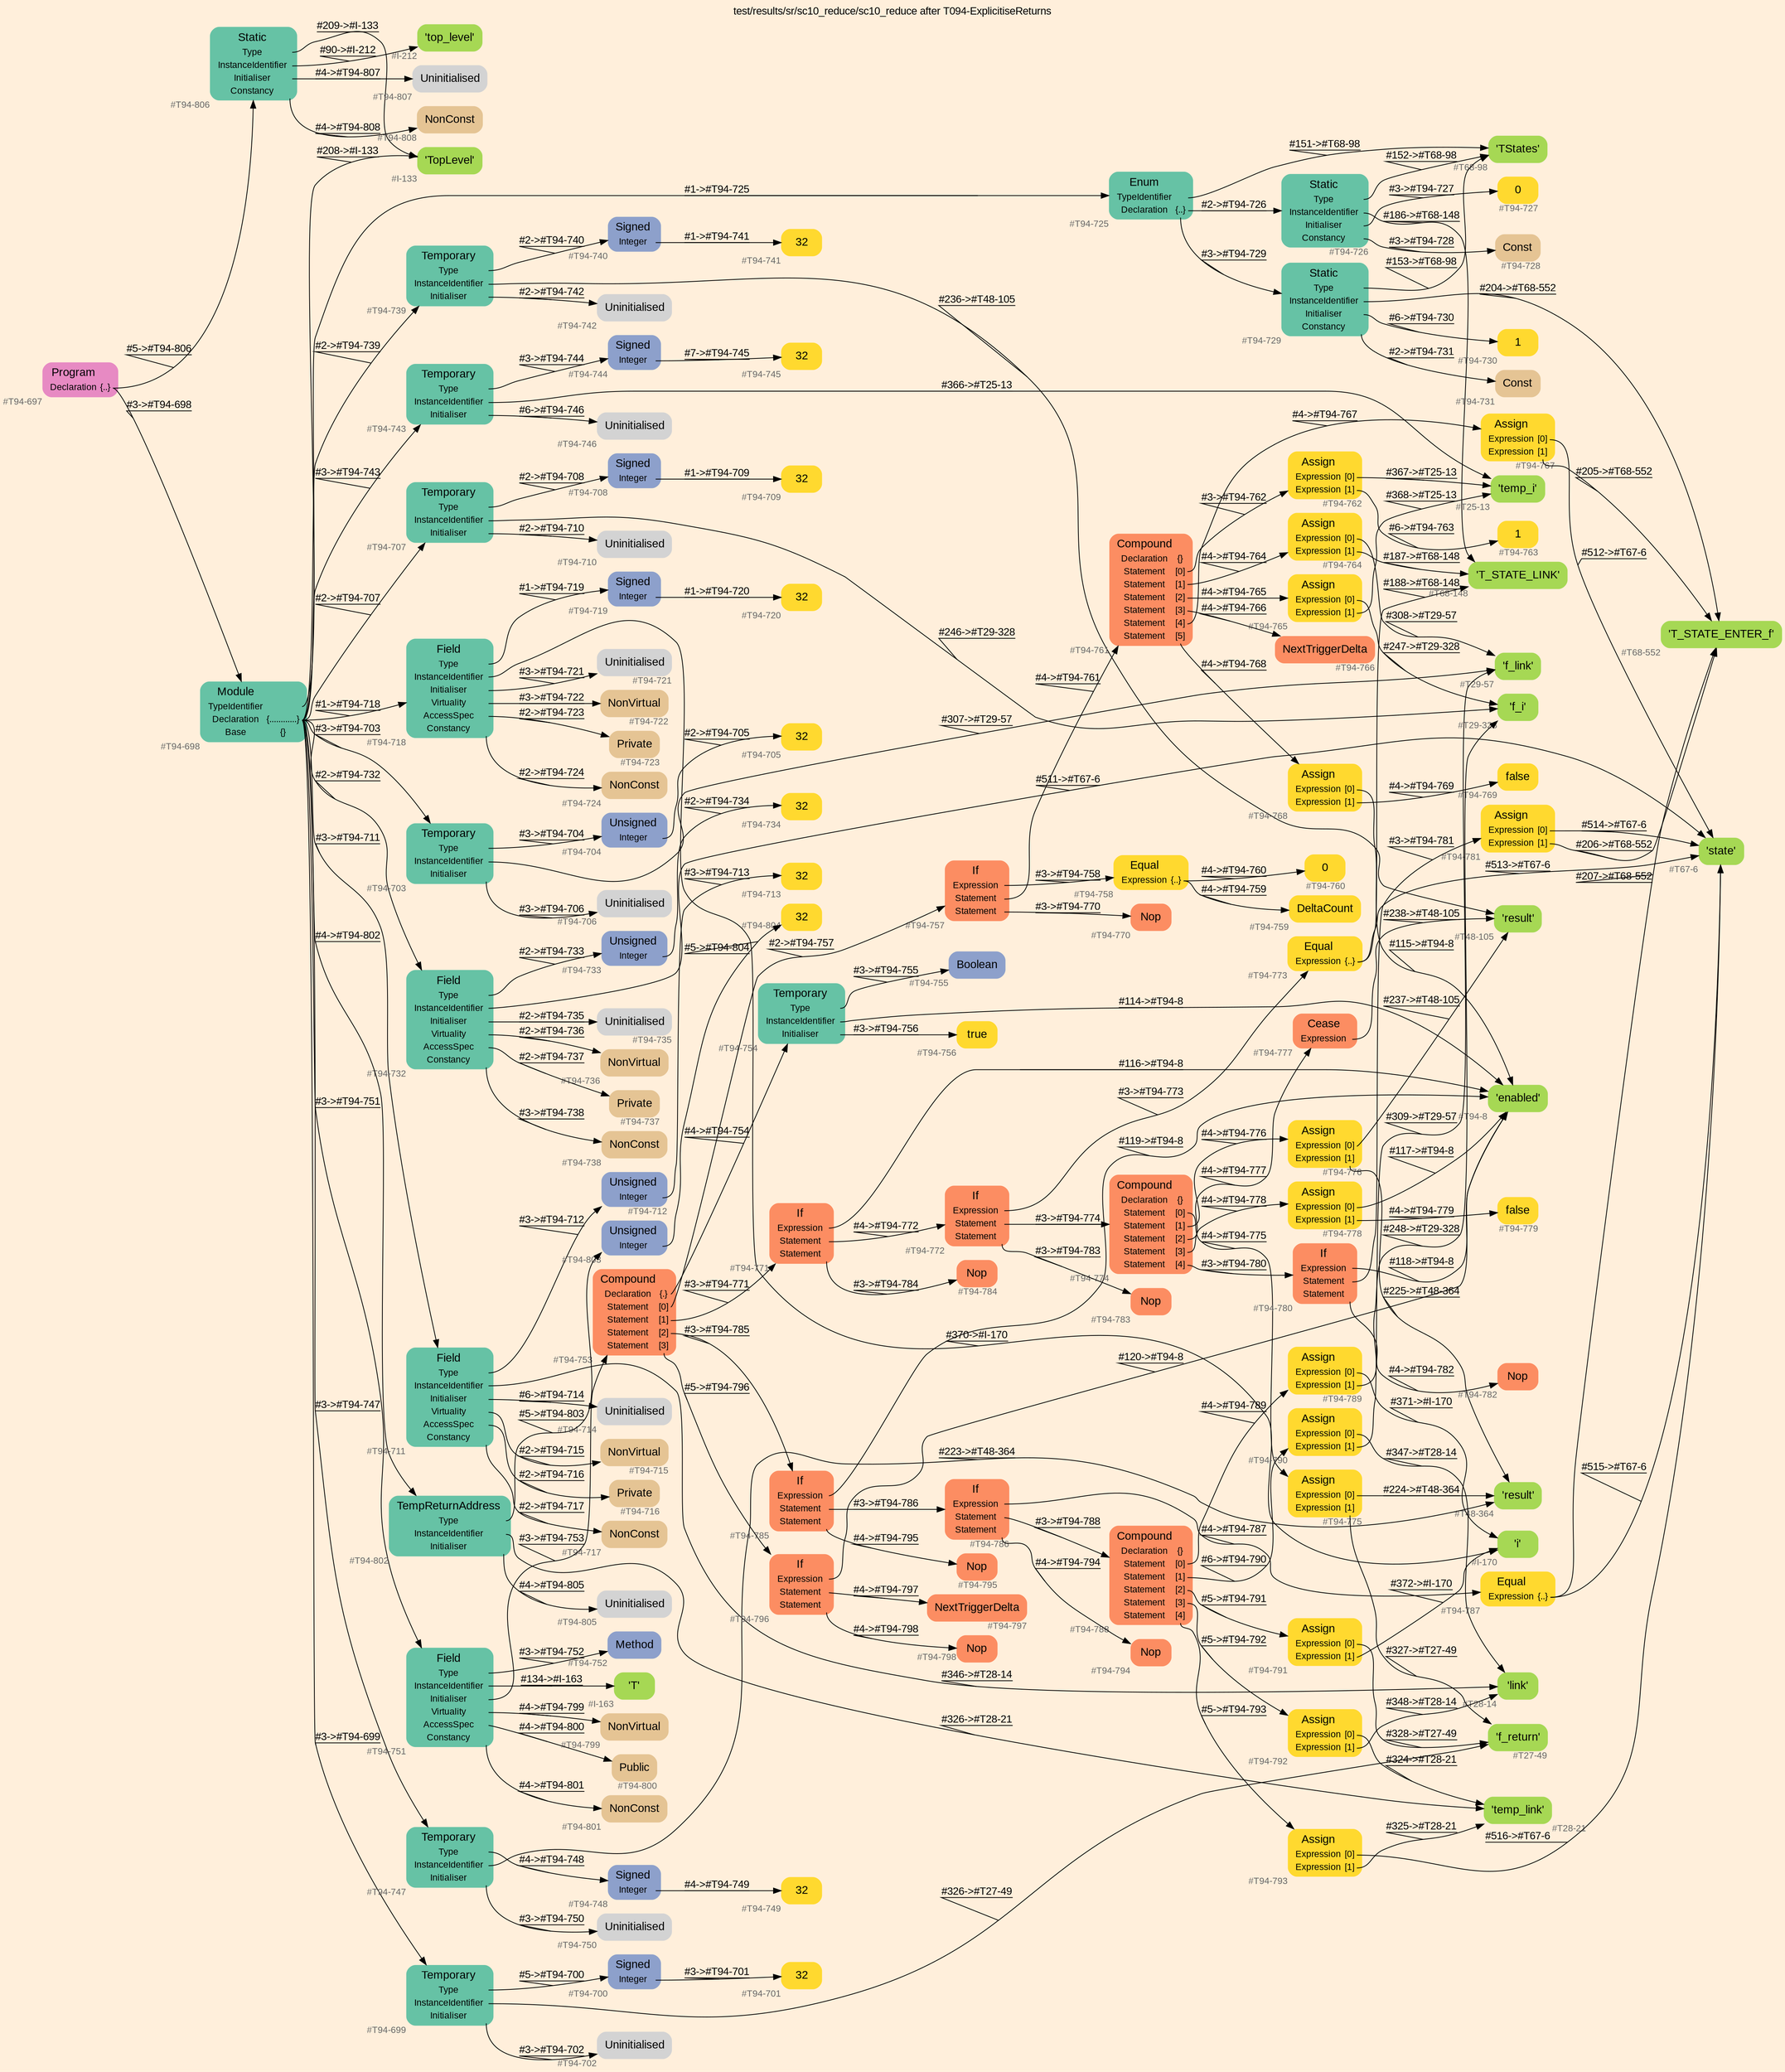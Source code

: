 digraph "test/results/sr/sc10_reduce/sc10_reduce after T094-ExplicitiseReturns" {
label = "test/results/sr/sc10_reduce/sc10_reduce after T094-ExplicitiseReturns"
labelloc = t
graph [
    rankdir = "LR"
    ranksep = 0.3
    bgcolor = antiquewhite1
    color = black
    fontcolor = black
    fontname = "Arial"
];
node [
    fontname = "Arial"
];
edge [
    fontname = "Arial"
];

// -------------------- node figure --------------------
// -------- block #T94-697 ----------
"#T94-697" [
    fillcolor = "/set28/4"
    xlabel = "#T94-697"
    fontsize = "12"
    fontcolor = grey40
    shape = "plaintext"
    label = <<TABLE BORDER="0" CELLBORDER="0" CELLSPACING="0">
     <TR><TD><FONT COLOR="black" POINT-SIZE="15">Program</FONT></TD></TR>
     <TR><TD><FONT COLOR="black" POINT-SIZE="12">Declaration</FONT></TD><TD PORT="port0"><FONT COLOR="black" POINT-SIZE="12">{..}</FONT></TD></TR>
    </TABLE>>
    style = "rounded,filled"
];

// -------- block #T94-698 ----------
"#T94-698" [
    fillcolor = "/set28/1"
    xlabel = "#T94-698"
    fontsize = "12"
    fontcolor = grey40
    shape = "plaintext"
    label = <<TABLE BORDER="0" CELLBORDER="0" CELLSPACING="0">
     <TR><TD><FONT COLOR="black" POINT-SIZE="15">Module</FONT></TD></TR>
     <TR><TD><FONT COLOR="black" POINT-SIZE="12">TypeIdentifier</FONT></TD><TD PORT="port0"></TD></TR>
     <TR><TD><FONT COLOR="black" POINT-SIZE="12">Declaration</FONT></TD><TD PORT="port1"><FONT COLOR="black" POINT-SIZE="12">{............}</FONT></TD></TR>
     <TR><TD><FONT COLOR="black" POINT-SIZE="12">Base</FONT></TD><TD PORT="port2"><FONT COLOR="black" POINT-SIZE="12">{}</FONT></TD></TR>
    </TABLE>>
    style = "rounded,filled"
];

// -------- block #I-133 ----------
"#I-133" [
    fillcolor = "/set28/5"
    xlabel = "#I-133"
    fontsize = "12"
    fontcolor = grey40
    shape = "plaintext"
    label = <<TABLE BORDER="0" CELLBORDER="0" CELLSPACING="0">
     <TR><TD><FONT COLOR="black" POINT-SIZE="15">'TopLevel'</FONT></TD></TR>
    </TABLE>>
    style = "rounded,filled"
];

// -------- block #T94-699 ----------
"#T94-699" [
    fillcolor = "/set28/1"
    xlabel = "#T94-699"
    fontsize = "12"
    fontcolor = grey40
    shape = "plaintext"
    label = <<TABLE BORDER="0" CELLBORDER="0" CELLSPACING="0">
     <TR><TD><FONT COLOR="black" POINT-SIZE="15">Temporary</FONT></TD></TR>
     <TR><TD><FONT COLOR="black" POINT-SIZE="12">Type</FONT></TD><TD PORT="port0"></TD></TR>
     <TR><TD><FONT COLOR="black" POINT-SIZE="12">InstanceIdentifier</FONT></TD><TD PORT="port1"></TD></TR>
     <TR><TD><FONT COLOR="black" POINT-SIZE="12">Initialiser</FONT></TD><TD PORT="port2"></TD></TR>
    </TABLE>>
    style = "rounded,filled"
];

// -------- block #T94-700 ----------
"#T94-700" [
    fillcolor = "/set28/3"
    xlabel = "#T94-700"
    fontsize = "12"
    fontcolor = grey40
    shape = "plaintext"
    label = <<TABLE BORDER="0" CELLBORDER="0" CELLSPACING="0">
     <TR><TD><FONT COLOR="black" POINT-SIZE="15">Signed</FONT></TD></TR>
     <TR><TD><FONT COLOR="black" POINT-SIZE="12">Integer</FONT></TD><TD PORT="port0"></TD></TR>
    </TABLE>>
    style = "rounded,filled"
];

// -------- block #T94-701 ----------
"#T94-701" [
    fillcolor = "/set28/6"
    xlabel = "#T94-701"
    fontsize = "12"
    fontcolor = grey40
    shape = "plaintext"
    label = <<TABLE BORDER="0" CELLBORDER="0" CELLSPACING="0">
     <TR><TD><FONT COLOR="black" POINT-SIZE="15">32</FONT></TD></TR>
    </TABLE>>
    style = "rounded,filled"
];

// -------- block #T27-49 ----------
"#T27-49" [
    fillcolor = "/set28/5"
    xlabel = "#T27-49"
    fontsize = "12"
    fontcolor = grey40
    shape = "plaintext"
    label = <<TABLE BORDER="0" CELLBORDER="0" CELLSPACING="0">
     <TR><TD><FONT COLOR="black" POINT-SIZE="15">'f_return'</FONT></TD></TR>
    </TABLE>>
    style = "rounded,filled"
];

// -------- block #T94-702 ----------
"#T94-702" [
    xlabel = "#T94-702"
    fontsize = "12"
    fontcolor = grey40
    shape = "plaintext"
    label = <<TABLE BORDER="0" CELLBORDER="0" CELLSPACING="0">
     <TR><TD><FONT COLOR="black" POINT-SIZE="15">Uninitialised</FONT></TD></TR>
    </TABLE>>
    style = "rounded,filled"
];

// -------- block #T94-703 ----------
"#T94-703" [
    fillcolor = "/set28/1"
    xlabel = "#T94-703"
    fontsize = "12"
    fontcolor = grey40
    shape = "plaintext"
    label = <<TABLE BORDER="0" CELLBORDER="0" CELLSPACING="0">
     <TR><TD><FONT COLOR="black" POINT-SIZE="15">Temporary</FONT></TD></TR>
     <TR><TD><FONT COLOR="black" POINT-SIZE="12">Type</FONT></TD><TD PORT="port0"></TD></TR>
     <TR><TD><FONT COLOR="black" POINT-SIZE="12">InstanceIdentifier</FONT></TD><TD PORT="port1"></TD></TR>
     <TR><TD><FONT COLOR="black" POINT-SIZE="12">Initialiser</FONT></TD><TD PORT="port2"></TD></TR>
    </TABLE>>
    style = "rounded,filled"
];

// -------- block #T94-704 ----------
"#T94-704" [
    fillcolor = "/set28/3"
    xlabel = "#T94-704"
    fontsize = "12"
    fontcolor = grey40
    shape = "plaintext"
    label = <<TABLE BORDER="0" CELLBORDER="0" CELLSPACING="0">
     <TR><TD><FONT COLOR="black" POINT-SIZE="15">Unsigned</FONT></TD></TR>
     <TR><TD><FONT COLOR="black" POINT-SIZE="12">Integer</FONT></TD><TD PORT="port0"></TD></TR>
    </TABLE>>
    style = "rounded,filled"
];

// -------- block #T94-705 ----------
"#T94-705" [
    fillcolor = "/set28/6"
    xlabel = "#T94-705"
    fontsize = "12"
    fontcolor = grey40
    shape = "plaintext"
    label = <<TABLE BORDER="0" CELLBORDER="0" CELLSPACING="0">
     <TR><TD><FONT COLOR="black" POINT-SIZE="15">32</FONT></TD></TR>
    </TABLE>>
    style = "rounded,filled"
];

// -------- block #T29-57 ----------
"#T29-57" [
    fillcolor = "/set28/5"
    xlabel = "#T29-57"
    fontsize = "12"
    fontcolor = grey40
    shape = "plaintext"
    label = <<TABLE BORDER="0" CELLBORDER="0" CELLSPACING="0">
     <TR><TD><FONT COLOR="black" POINT-SIZE="15">'f_link'</FONT></TD></TR>
    </TABLE>>
    style = "rounded,filled"
];

// -------- block #T94-706 ----------
"#T94-706" [
    xlabel = "#T94-706"
    fontsize = "12"
    fontcolor = grey40
    shape = "plaintext"
    label = <<TABLE BORDER="0" CELLBORDER="0" CELLSPACING="0">
     <TR><TD><FONT COLOR="black" POINT-SIZE="15">Uninitialised</FONT></TD></TR>
    </TABLE>>
    style = "rounded,filled"
];

// -------- block #T94-707 ----------
"#T94-707" [
    fillcolor = "/set28/1"
    xlabel = "#T94-707"
    fontsize = "12"
    fontcolor = grey40
    shape = "plaintext"
    label = <<TABLE BORDER="0" CELLBORDER="0" CELLSPACING="0">
     <TR><TD><FONT COLOR="black" POINT-SIZE="15">Temporary</FONT></TD></TR>
     <TR><TD><FONT COLOR="black" POINT-SIZE="12">Type</FONT></TD><TD PORT="port0"></TD></TR>
     <TR><TD><FONT COLOR="black" POINT-SIZE="12">InstanceIdentifier</FONT></TD><TD PORT="port1"></TD></TR>
     <TR><TD><FONT COLOR="black" POINT-SIZE="12">Initialiser</FONT></TD><TD PORT="port2"></TD></TR>
    </TABLE>>
    style = "rounded,filled"
];

// -------- block #T94-708 ----------
"#T94-708" [
    fillcolor = "/set28/3"
    xlabel = "#T94-708"
    fontsize = "12"
    fontcolor = grey40
    shape = "plaintext"
    label = <<TABLE BORDER="0" CELLBORDER="0" CELLSPACING="0">
     <TR><TD><FONT COLOR="black" POINT-SIZE="15">Signed</FONT></TD></TR>
     <TR><TD><FONT COLOR="black" POINT-SIZE="12">Integer</FONT></TD><TD PORT="port0"></TD></TR>
    </TABLE>>
    style = "rounded,filled"
];

// -------- block #T94-709 ----------
"#T94-709" [
    fillcolor = "/set28/6"
    xlabel = "#T94-709"
    fontsize = "12"
    fontcolor = grey40
    shape = "plaintext"
    label = <<TABLE BORDER="0" CELLBORDER="0" CELLSPACING="0">
     <TR><TD><FONT COLOR="black" POINT-SIZE="15">32</FONT></TD></TR>
    </TABLE>>
    style = "rounded,filled"
];

// -------- block #T29-328 ----------
"#T29-328" [
    fillcolor = "/set28/5"
    xlabel = "#T29-328"
    fontsize = "12"
    fontcolor = grey40
    shape = "plaintext"
    label = <<TABLE BORDER="0" CELLBORDER="0" CELLSPACING="0">
     <TR><TD><FONT COLOR="black" POINT-SIZE="15">'f_i'</FONT></TD></TR>
    </TABLE>>
    style = "rounded,filled"
];

// -------- block #T94-710 ----------
"#T94-710" [
    xlabel = "#T94-710"
    fontsize = "12"
    fontcolor = grey40
    shape = "plaintext"
    label = <<TABLE BORDER="0" CELLBORDER="0" CELLSPACING="0">
     <TR><TD><FONT COLOR="black" POINT-SIZE="15">Uninitialised</FONT></TD></TR>
    </TABLE>>
    style = "rounded,filled"
];

// -------- block #T94-711 ----------
"#T94-711" [
    fillcolor = "/set28/1"
    xlabel = "#T94-711"
    fontsize = "12"
    fontcolor = grey40
    shape = "plaintext"
    label = <<TABLE BORDER="0" CELLBORDER="0" CELLSPACING="0">
     <TR><TD><FONT COLOR="black" POINT-SIZE="15">Field</FONT></TD></TR>
     <TR><TD><FONT COLOR="black" POINT-SIZE="12">Type</FONT></TD><TD PORT="port0"></TD></TR>
     <TR><TD><FONT COLOR="black" POINT-SIZE="12">InstanceIdentifier</FONT></TD><TD PORT="port1"></TD></TR>
     <TR><TD><FONT COLOR="black" POINT-SIZE="12">Initialiser</FONT></TD><TD PORT="port2"></TD></TR>
     <TR><TD><FONT COLOR="black" POINT-SIZE="12">Virtuality</FONT></TD><TD PORT="port3"></TD></TR>
     <TR><TD><FONT COLOR="black" POINT-SIZE="12">AccessSpec</FONT></TD><TD PORT="port4"></TD></TR>
     <TR><TD><FONT COLOR="black" POINT-SIZE="12">Constancy</FONT></TD><TD PORT="port5"></TD></TR>
    </TABLE>>
    style = "rounded,filled"
];

// -------- block #T94-712 ----------
"#T94-712" [
    fillcolor = "/set28/3"
    xlabel = "#T94-712"
    fontsize = "12"
    fontcolor = grey40
    shape = "plaintext"
    label = <<TABLE BORDER="0" CELLBORDER="0" CELLSPACING="0">
     <TR><TD><FONT COLOR="black" POINT-SIZE="15">Unsigned</FONT></TD></TR>
     <TR><TD><FONT COLOR="black" POINT-SIZE="12">Integer</FONT></TD><TD PORT="port0"></TD></TR>
    </TABLE>>
    style = "rounded,filled"
];

// -------- block #T94-713 ----------
"#T94-713" [
    fillcolor = "/set28/6"
    xlabel = "#T94-713"
    fontsize = "12"
    fontcolor = grey40
    shape = "plaintext"
    label = <<TABLE BORDER="0" CELLBORDER="0" CELLSPACING="0">
     <TR><TD><FONT COLOR="black" POINT-SIZE="15">32</FONT></TD></TR>
    </TABLE>>
    style = "rounded,filled"
];

// -------- block #T28-14 ----------
"#T28-14" [
    fillcolor = "/set28/5"
    xlabel = "#T28-14"
    fontsize = "12"
    fontcolor = grey40
    shape = "plaintext"
    label = <<TABLE BORDER="0" CELLBORDER="0" CELLSPACING="0">
     <TR><TD><FONT COLOR="black" POINT-SIZE="15">'link'</FONT></TD></TR>
    </TABLE>>
    style = "rounded,filled"
];

// -------- block #T94-714 ----------
"#T94-714" [
    xlabel = "#T94-714"
    fontsize = "12"
    fontcolor = grey40
    shape = "plaintext"
    label = <<TABLE BORDER="0" CELLBORDER="0" CELLSPACING="0">
     <TR><TD><FONT COLOR="black" POINT-SIZE="15">Uninitialised</FONT></TD></TR>
    </TABLE>>
    style = "rounded,filled"
];

// -------- block #T94-715 ----------
"#T94-715" [
    fillcolor = "/set28/7"
    xlabel = "#T94-715"
    fontsize = "12"
    fontcolor = grey40
    shape = "plaintext"
    label = <<TABLE BORDER="0" CELLBORDER="0" CELLSPACING="0">
     <TR><TD><FONT COLOR="black" POINT-SIZE="15">NonVirtual</FONT></TD></TR>
    </TABLE>>
    style = "rounded,filled"
];

// -------- block #T94-716 ----------
"#T94-716" [
    fillcolor = "/set28/7"
    xlabel = "#T94-716"
    fontsize = "12"
    fontcolor = grey40
    shape = "plaintext"
    label = <<TABLE BORDER="0" CELLBORDER="0" CELLSPACING="0">
     <TR><TD><FONT COLOR="black" POINT-SIZE="15">Private</FONT></TD></TR>
    </TABLE>>
    style = "rounded,filled"
];

// -------- block #T94-717 ----------
"#T94-717" [
    fillcolor = "/set28/7"
    xlabel = "#T94-717"
    fontsize = "12"
    fontcolor = grey40
    shape = "plaintext"
    label = <<TABLE BORDER="0" CELLBORDER="0" CELLSPACING="0">
     <TR><TD><FONT COLOR="black" POINT-SIZE="15">NonConst</FONT></TD></TR>
    </TABLE>>
    style = "rounded,filled"
];

// -------- block #T94-718 ----------
"#T94-718" [
    fillcolor = "/set28/1"
    xlabel = "#T94-718"
    fontsize = "12"
    fontcolor = grey40
    shape = "plaintext"
    label = <<TABLE BORDER="0" CELLBORDER="0" CELLSPACING="0">
     <TR><TD><FONT COLOR="black" POINT-SIZE="15">Field</FONT></TD></TR>
     <TR><TD><FONT COLOR="black" POINT-SIZE="12">Type</FONT></TD><TD PORT="port0"></TD></TR>
     <TR><TD><FONT COLOR="black" POINT-SIZE="12">InstanceIdentifier</FONT></TD><TD PORT="port1"></TD></TR>
     <TR><TD><FONT COLOR="black" POINT-SIZE="12">Initialiser</FONT></TD><TD PORT="port2"></TD></TR>
     <TR><TD><FONT COLOR="black" POINT-SIZE="12">Virtuality</FONT></TD><TD PORT="port3"></TD></TR>
     <TR><TD><FONT COLOR="black" POINT-SIZE="12">AccessSpec</FONT></TD><TD PORT="port4"></TD></TR>
     <TR><TD><FONT COLOR="black" POINT-SIZE="12">Constancy</FONT></TD><TD PORT="port5"></TD></TR>
    </TABLE>>
    style = "rounded,filled"
];

// -------- block #T94-719 ----------
"#T94-719" [
    fillcolor = "/set28/3"
    xlabel = "#T94-719"
    fontsize = "12"
    fontcolor = grey40
    shape = "plaintext"
    label = <<TABLE BORDER="0" CELLBORDER="0" CELLSPACING="0">
     <TR><TD><FONT COLOR="black" POINT-SIZE="15">Signed</FONT></TD></TR>
     <TR><TD><FONT COLOR="black" POINT-SIZE="12">Integer</FONT></TD><TD PORT="port0"></TD></TR>
    </TABLE>>
    style = "rounded,filled"
];

// -------- block #T94-720 ----------
"#T94-720" [
    fillcolor = "/set28/6"
    xlabel = "#T94-720"
    fontsize = "12"
    fontcolor = grey40
    shape = "plaintext"
    label = <<TABLE BORDER="0" CELLBORDER="0" CELLSPACING="0">
     <TR><TD><FONT COLOR="black" POINT-SIZE="15">32</FONT></TD></TR>
    </TABLE>>
    style = "rounded,filled"
];

// -------- block #I-170 ----------
"#I-170" [
    fillcolor = "/set28/5"
    xlabel = "#I-170"
    fontsize = "12"
    fontcolor = grey40
    shape = "plaintext"
    label = <<TABLE BORDER="0" CELLBORDER="0" CELLSPACING="0">
     <TR><TD><FONT COLOR="black" POINT-SIZE="15">'i'</FONT></TD></TR>
    </TABLE>>
    style = "rounded,filled"
];

// -------- block #T94-721 ----------
"#T94-721" [
    xlabel = "#T94-721"
    fontsize = "12"
    fontcolor = grey40
    shape = "plaintext"
    label = <<TABLE BORDER="0" CELLBORDER="0" CELLSPACING="0">
     <TR><TD><FONT COLOR="black" POINT-SIZE="15">Uninitialised</FONT></TD></TR>
    </TABLE>>
    style = "rounded,filled"
];

// -------- block #T94-722 ----------
"#T94-722" [
    fillcolor = "/set28/7"
    xlabel = "#T94-722"
    fontsize = "12"
    fontcolor = grey40
    shape = "plaintext"
    label = <<TABLE BORDER="0" CELLBORDER="0" CELLSPACING="0">
     <TR><TD><FONT COLOR="black" POINT-SIZE="15">NonVirtual</FONT></TD></TR>
    </TABLE>>
    style = "rounded,filled"
];

// -------- block #T94-723 ----------
"#T94-723" [
    fillcolor = "/set28/7"
    xlabel = "#T94-723"
    fontsize = "12"
    fontcolor = grey40
    shape = "plaintext"
    label = <<TABLE BORDER="0" CELLBORDER="0" CELLSPACING="0">
     <TR><TD><FONT COLOR="black" POINT-SIZE="15">Private</FONT></TD></TR>
    </TABLE>>
    style = "rounded,filled"
];

// -------- block #T94-724 ----------
"#T94-724" [
    fillcolor = "/set28/7"
    xlabel = "#T94-724"
    fontsize = "12"
    fontcolor = grey40
    shape = "plaintext"
    label = <<TABLE BORDER="0" CELLBORDER="0" CELLSPACING="0">
     <TR><TD><FONT COLOR="black" POINT-SIZE="15">NonConst</FONT></TD></TR>
    </TABLE>>
    style = "rounded,filled"
];

// -------- block #T94-725 ----------
"#T94-725" [
    fillcolor = "/set28/1"
    xlabel = "#T94-725"
    fontsize = "12"
    fontcolor = grey40
    shape = "plaintext"
    label = <<TABLE BORDER="0" CELLBORDER="0" CELLSPACING="0">
     <TR><TD><FONT COLOR="black" POINT-SIZE="15">Enum</FONT></TD></TR>
     <TR><TD><FONT COLOR="black" POINT-SIZE="12">TypeIdentifier</FONT></TD><TD PORT="port0"></TD></TR>
     <TR><TD><FONT COLOR="black" POINT-SIZE="12">Declaration</FONT></TD><TD PORT="port1"><FONT COLOR="black" POINT-SIZE="12">{..}</FONT></TD></TR>
    </TABLE>>
    style = "rounded,filled"
];

// -------- block #T68-98 ----------
"#T68-98" [
    fillcolor = "/set28/5"
    xlabel = "#T68-98"
    fontsize = "12"
    fontcolor = grey40
    shape = "plaintext"
    label = <<TABLE BORDER="0" CELLBORDER="0" CELLSPACING="0">
     <TR><TD><FONT COLOR="black" POINT-SIZE="15">'TStates'</FONT></TD></TR>
    </TABLE>>
    style = "rounded,filled"
];

// -------- block #T94-726 ----------
"#T94-726" [
    fillcolor = "/set28/1"
    xlabel = "#T94-726"
    fontsize = "12"
    fontcolor = grey40
    shape = "plaintext"
    label = <<TABLE BORDER="0" CELLBORDER="0" CELLSPACING="0">
     <TR><TD><FONT COLOR="black" POINT-SIZE="15">Static</FONT></TD></TR>
     <TR><TD><FONT COLOR="black" POINT-SIZE="12">Type</FONT></TD><TD PORT="port0"></TD></TR>
     <TR><TD><FONT COLOR="black" POINT-SIZE="12">InstanceIdentifier</FONT></TD><TD PORT="port1"></TD></TR>
     <TR><TD><FONT COLOR="black" POINT-SIZE="12">Initialiser</FONT></TD><TD PORT="port2"></TD></TR>
     <TR><TD><FONT COLOR="black" POINT-SIZE="12">Constancy</FONT></TD><TD PORT="port3"></TD></TR>
    </TABLE>>
    style = "rounded,filled"
];

// -------- block #T68-148 ----------
"#T68-148" [
    fillcolor = "/set28/5"
    xlabel = "#T68-148"
    fontsize = "12"
    fontcolor = grey40
    shape = "plaintext"
    label = <<TABLE BORDER="0" CELLBORDER="0" CELLSPACING="0">
     <TR><TD><FONT COLOR="black" POINT-SIZE="15">'T_STATE_LINK'</FONT></TD></TR>
    </TABLE>>
    style = "rounded,filled"
];

// -------- block #T94-727 ----------
"#T94-727" [
    fillcolor = "/set28/6"
    xlabel = "#T94-727"
    fontsize = "12"
    fontcolor = grey40
    shape = "plaintext"
    label = <<TABLE BORDER="0" CELLBORDER="0" CELLSPACING="0">
     <TR><TD><FONT COLOR="black" POINT-SIZE="15">0</FONT></TD></TR>
    </TABLE>>
    style = "rounded,filled"
];

// -------- block #T94-728 ----------
"#T94-728" [
    fillcolor = "/set28/7"
    xlabel = "#T94-728"
    fontsize = "12"
    fontcolor = grey40
    shape = "plaintext"
    label = <<TABLE BORDER="0" CELLBORDER="0" CELLSPACING="0">
     <TR><TD><FONT COLOR="black" POINT-SIZE="15">Const</FONT></TD></TR>
    </TABLE>>
    style = "rounded,filled"
];

// -------- block #T94-729 ----------
"#T94-729" [
    fillcolor = "/set28/1"
    xlabel = "#T94-729"
    fontsize = "12"
    fontcolor = grey40
    shape = "plaintext"
    label = <<TABLE BORDER="0" CELLBORDER="0" CELLSPACING="0">
     <TR><TD><FONT COLOR="black" POINT-SIZE="15">Static</FONT></TD></TR>
     <TR><TD><FONT COLOR="black" POINT-SIZE="12">Type</FONT></TD><TD PORT="port0"></TD></TR>
     <TR><TD><FONT COLOR="black" POINT-SIZE="12">InstanceIdentifier</FONT></TD><TD PORT="port1"></TD></TR>
     <TR><TD><FONT COLOR="black" POINT-SIZE="12">Initialiser</FONT></TD><TD PORT="port2"></TD></TR>
     <TR><TD><FONT COLOR="black" POINT-SIZE="12">Constancy</FONT></TD><TD PORT="port3"></TD></TR>
    </TABLE>>
    style = "rounded,filled"
];

// -------- block #T68-552 ----------
"#T68-552" [
    fillcolor = "/set28/5"
    xlabel = "#T68-552"
    fontsize = "12"
    fontcolor = grey40
    shape = "plaintext"
    label = <<TABLE BORDER="0" CELLBORDER="0" CELLSPACING="0">
     <TR><TD><FONT COLOR="black" POINT-SIZE="15">'T_STATE_ENTER_f'</FONT></TD></TR>
    </TABLE>>
    style = "rounded,filled"
];

// -------- block #T94-730 ----------
"#T94-730" [
    fillcolor = "/set28/6"
    xlabel = "#T94-730"
    fontsize = "12"
    fontcolor = grey40
    shape = "plaintext"
    label = <<TABLE BORDER="0" CELLBORDER="0" CELLSPACING="0">
     <TR><TD><FONT COLOR="black" POINT-SIZE="15">1</FONT></TD></TR>
    </TABLE>>
    style = "rounded,filled"
];

// -------- block #T94-731 ----------
"#T94-731" [
    fillcolor = "/set28/7"
    xlabel = "#T94-731"
    fontsize = "12"
    fontcolor = grey40
    shape = "plaintext"
    label = <<TABLE BORDER="0" CELLBORDER="0" CELLSPACING="0">
     <TR><TD><FONT COLOR="black" POINT-SIZE="15">Const</FONT></TD></TR>
    </TABLE>>
    style = "rounded,filled"
];

// -------- block #T94-732 ----------
"#T94-732" [
    fillcolor = "/set28/1"
    xlabel = "#T94-732"
    fontsize = "12"
    fontcolor = grey40
    shape = "plaintext"
    label = <<TABLE BORDER="0" CELLBORDER="0" CELLSPACING="0">
     <TR><TD><FONT COLOR="black" POINT-SIZE="15">Field</FONT></TD></TR>
     <TR><TD><FONT COLOR="black" POINT-SIZE="12">Type</FONT></TD><TD PORT="port0"></TD></TR>
     <TR><TD><FONT COLOR="black" POINT-SIZE="12">InstanceIdentifier</FONT></TD><TD PORT="port1"></TD></TR>
     <TR><TD><FONT COLOR="black" POINT-SIZE="12">Initialiser</FONT></TD><TD PORT="port2"></TD></TR>
     <TR><TD><FONT COLOR="black" POINT-SIZE="12">Virtuality</FONT></TD><TD PORT="port3"></TD></TR>
     <TR><TD><FONT COLOR="black" POINT-SIZE="12">AccessSpec</FONT></TD><TD PORT="port4"></TD></TR>
     <TR><TD><FONT COLOR="black" POINT-SIZE="12">Constancy</FONT></TD><TD PORT="port5"></TD></TR>
    </TABLE>>
    style = "rounded,filled"
];

// -------- block #T94-733 ----------
"#T94-733" [
    fillcolor = "/set28/3"
    xlabel = "#T94-733"
    fontsize = "12"
    fontcolor = grey40
    shape = "plaintext"
    label = <<TABLE BORDER="0" CELLBORDER="0" CELLSPACING="0">
     <TR><TD><FONT COLOR="black" POINT-SIZE="15">Unsigned</FONT></TD></TR>
     <TR><TD><FONT COLOR="black" POINT-SIZE="12">Integer</FONT></TD><TD PORT="port0"></TD></TR>
    </TABLE>>
    style = "rounded,filled"
];

// -------- block #T94-734 ----------
"#T94-734" [
    fillcolor = "/set28/6"
    xlabel = "#T94-734"
    fontsize = "12"
    fontcolor = grey40
    shape = "plaintext"
    label = <<TABLE BORDER="0" CELLBORDER="0" CELLSPACING="0">
     <TR><TD><FONT COLOR="black" POINT-SIZE="15">32</FONT></TD></TR>
    </TABLE>>
    style = "rounded,filled"
];

// -------- block #T67-6 ----------
"#T67-6" [
    fillcolor = "/set28/5"
    xlabel = "#T67-6"
    fontsize = "12"
    fontcolor = grey40
    shape = "plaintext"
    label = <<TABLE BORDER="0" CELLBORDER="0" CELLSPACING="0">
     <TR><TD><FONT COLOR="black" POINT-SIZE="15">'state'</FONT></TD></TR>
    </TABLE>>
    style = "rounded,filled"
];

// -------- block #T94-735 ----------
"#T94-735" [
    xlabel = "#T94-735"
    fontsize = "12"
    fontcolor = grey40
    shape = "plaintext"
    label = <<TABLE BORDER="0" CELLBORDER="0" CELLSPACING="0">
     <TR><TD><FONT COLOR="black" POINT-SIZE="15">Uninitialised</FONT></TD></TR>
    </TABLE>>
    style = "rounded,filled"
];

// -------- block #T94-736 ----------
"#T94-736" [
    fillcolor = "/set28/7"
    xlabel = "#T94-736"
    fontsize = "12"
    fontcolor = grey40
    shape = "plaintext"
    label = <<TABLE BORDER="0" CELLBORDER="0" CELLSPACING="0">
     <TR><TD><FONT COLOR="black" POINT-SIZE="15">NonVirtual</FONT></TD></TR>
    </TABLE>>
    style = "rounded,filled"
];

// -------- block #T94-737 ----------
"#T94-737" [
    fillcolor = "/set28/7"
    xlabel = "#T94-737"
    fontsize = "12"
    fontcolor = grey40
    shape = "plaintext"
    label = <<TABLE BORDER="0" CELLBORDER="0" CELLSPACING="0">
     <TR><TD><FONT COLOR="black" POINT-SIZE="15">Private</FONT></TD></TR>
    </TABLE>>
    style = "rounded,filled"
];

// -------- block #T94-738 ----------
"#T94-738" [
    fillcolor = "/set28/7"
    xlabel = "#T94-738"
    fontsize = "12"
    fontcolor = grey40
    shape = "plaintext"
    label = <<TABLE BORDER="0" CELLBORDER="0" CELLSPACING="0">
     <TR><TD><FONT COLOR="black" POINT-SIZE="15">NonConst</FONT></TD></TR>
    </TABLE>>
    style = "rounded,filled"
];

// -------- block #T94-739 ----------
"#T94-739" [
    fillcolor = "/set28/1"
    xlabel = "#T94-739"
    fontsize = "12"
    fontcolor = grey40
    shape = "plaintext"
    label = <<TABLE BORDER="0" CELLBORDER="0" CELLSPACING="0">
     <TR><TD><FONT COLOR="black" POINT-SIZE="15">Temporary</FONT></TD></TR>
     <TR><TD><FONT COLOR="black" POINT-SIZE="12">Type</FONT></TD><TD PORT="port0"></TD></TR>
     <TR><TD><FONT COLOR="black" POINT-SIZE="12">InstanceIdentifier</FONT></TD><TD PORT="port1"></TD></TR>
     <TR><TD><FONT COLOR="black" POINT-SIZE="12">Initialiser</FONT></TD><TD PORT="port2"></TD></TR>
    </TABLE>>
    style = "rounded,filled"
];

// -------- block #T94-740 ----------
"#T94-740" [
    fillcolor = "/set28/3"
    xlabel = "#T94-740"
    fontsize = "12"
    fontcolor = grey40
    shape = "plaintext"
    label = <<TABLE BORDER="0" CELLBORDER="0" CELLSPACING="0">
     <TR><TD><FONT COLOR="black" POINT-SIZE="15">Signed</FONT></TD></TR>
     <TR><TD><FONT COLOR="black" POINT-SIZE="12">Integer</FONT></TD><TD PORT="port0"></TD></TR>
    </TABLE>>
    style = "rounded,filled"
];

// -------- block #T94-741 ----------
"#T94-741" [
    fillcolor = "/set28/6"
    xlabel = "#T94-741"
    fontsize = "12"
    fontcolor = grey40
    shape = "plaintext"
    label = <<TABLE BORDER="0" CELLBORDER="0" CELLSPACING="0">
     <TR><TD><FONT COLOR="black" POINT-SIZE="15">32</FONT></TD></TR>
    </TABLE>>
    style = "rounded,filled"
];

// -------- block #T48-105 ----------
"#T48-105" [
    fillcolor = "/set28/5"
    xlabel = "#T48-105"
    fontsize = "12"
    fontcolor = grey40
    shape = "plaintext"
    label = <<TABLE BORDER="0" CELLBORDER="0" CELLSPACING="0">
     <TR><TD><FONT COLOR="black" POINT-SIZE="15">'result'</FONT></TD></TR>
    </TABLE>>
    style = "rounded,filled"
];

// -------- block #T94-742 ----------
"#T94-742" [
    xlabel = "#T94-742"
    fontsize = "12"
    fontcolor = grey40
    shape = "plaintext"
    label = <<TABLE BORDER="0" CELLBORDER="0" CELLSPACING="0">
     <TR><TD><FONT COLOR="black" POINT-SIZE="15">Uninitialised</FONT></TD></TR>
    </TABLE>>
    style = "rounded,filled"
];

// -------- block #T94-743 ----------
"#T94-743" [
    fillcolor = "/set28/1"
    xlabel = "#T94-743"
    fontsize = "12"
    fontcolor = grey40
    shape = "plaintext"
    label = <<TABLE BORDER="0" CELLBORDER="0" CELLSPACING="0">
     <TR><TD><FONT COLOR="black" POINT-SIZE="15">Temporary</FONT></TD></TR>
     <TR><TD><FONT COLOR="black" POINT-SIZE="12">Type</FONT></TD><TD PORT="port0"></TD></TR>
     <TR><TD><FONT COLOR="black" POINT-SIZE="12">InstanceIdentifier</FONT></TD><TD PORT="port1"></TD></TR>
     <TR><TD><FONT COLOR="black" POINT-SIZE="12">Initialiser</FONT></TD><TD PORT="port2"></TD></TR>
    </TABLE>>
    style = "rounded,filled"
];

// -------- block #T94-744 ----------
"#T94-744" [
    fillcolor = "/set28/3"
    xlabel = "#T94-744"
    fontsize = "12"
    fontcolor = grey40
    shape = "plaintext"
    label = <<TABLE BORDER="0" CELLBORDER="0" CELLSPACING="0">
     <TR><TD><FONT COLOR="black" POINT-SIZE="15">Signed</FONT></TD></TR>
     <TR><TD><FONT COLOR="black" POINT-SIZE="12">Integer</FONT></TD><TD PORT="port0"></TD></TR>
    </TABLE>>
    style = "rounded,filled"
];

// -------- block #T94-745 ----------
"#T94-745" [
    fillcolor = "/set28/6"
    xlabel = "#T94-745"
    fontsize = "12"
    fontcolor = grey40
    shape = "plaintext"
    label = <<TABLE BORDER="0" CELLBORDER="0" CELLSPACING="0">
     <TR><TD><FONT COLOR="black" POINT-SIZE="15">32</FONT></TD></TR>
    </TABLE>>
    style = "rounded,filled"
];

// -------- block #T25-13 ----------
"#T25-13" [
    fillcolor = "/set28/5"
    xlabel = "#T25-13"
    fontsize = "12"
    fontcolor = grey40
    shape = "plaintext"
    label = <<TABLE BORDER="0" CELLBORDER="0" CELLSPACING="0">
     <TR><TD><FONT COLOR="black" POINT-SIZE="15">'temp_i'</FONT></TD></TR>
    </TABLE>>
    style = "rounded,filled"
];

// -------- block #T94-746 ----------
"#T94-746" [
    xlabel = "#T94-746"
    fontsize = "12"
    fontcolor = grey40
    shape = "plaintext"
    label = <<TABLE BORDER="0" CELLBORDER="0" CELLSPACING="0">
     <TR><TD><FONT COLOR="black" POINT-SIZE="15">Uninitialised</FONT></TD></TR>
    </TABLE>>
    style = "rounded,filled"
];

// -------- block #T94-747 ----------
"#T94-747" [
    fillcolor = "/set28/1"
    xlabel = "#T94-747"
    fontsize = "12"
    fontcolor = grey40
    shape = "plaintext"
    label = <<TABLE BORDER="0" CELLBORDER="0" CELLSPACING="0">
     <TR><TD><FONT COLOR="black" POINT-SIZE="15">Temporary</FONT></TD></TR>
     <TR><TD><FONT COLOR="black" POINT-SIZE="12">Type</FONT></TD><TD PORT="port0"></TD></TR>
     <TR><TD><FONT COLOR="black" POINT-SIZE="12">InstanceIdentifier</FONT></TD><TD PORT="port1"></TD></TR>
     <TR><TD><FONT COLOR="black" POINT-SIZE="12">Initialiser</FONT></TD><TD PORT="port2"></TD></TR>
    </TABLE>>
    style = "rounded,filled"
];

// -------- block #T94-748 ----------
"#T94-748" [
    fillcolor = "/set28/3"
    xlabel = "#T94-748"
    fontsize = "12"
    fontcolor = grey40
    shape = "plaintext"
    label = <<TABLE BORDER="0" CELLBORDER="0" CELLSPACING="0">
     <TR><TD><FONT COLOR="black" POINT-SIZE="15">Signed</FONT></TD></TR>
     <TR><TD><FONT COLOR="black" POINT-SIZE="12">Integer</FONT></TD><TD PORT="port0"></TD></TR>
    </TABLE>>
    style = "rounded,filled"
];

// -------- block #T94-749 ----------
"#T94-749" [
    fillcolor = "/set28/6"
    xlabel = "#T94-749"
    fontsize = "12"
    fontcolor = grey40
    shape = "plaintext"
    label = <<TABLE BORDER="0" CELLBORDER="0" CELLSPACING="0">
     <TR><TD><FONT COLOR="black" POINT-SIZE="15">32</FONT></TD></TR>
    </TABLE>>
    style = "rounded,filled"
];

// -------- block #T48-364 ----------
"#T48-364" [
    fillcolor = "/set28/5"
    xlabel = "#T48-364"
    fontsize = "12"
    fontcolor = grey40
    shape = "plaintext"
    label = <<TABLE BORDER="0" CELLBORDER="0" CELLSPACING="0">
     <TR><TD><FONT COLOR="black" POINT-SIZE="15">'result'</FONT></TD></TR>
    </TABLE>>
    style = "rounded,filled"
];

// -------- block #T94-750 ----------
"#T94-750" [
    xlabel = "#T94-750"
    fontsize = "12"
    fontcolor = grey40
    shape = "plaintext"
    label = <<TABLE BORDER="0" CELLBORDER="0" CELLSPACING="0">
     <TR><TD><FONT COLOR="black" POINT-SIZE="15">Uninitialised</FONT></TD></TR>
    </TABLE>>
    style = "rounded,filled"
];

// -------- block #T94-751 ----------
"#T94-751" [
    fillcolor = "/set28/1"
    xlabel = "#T94-751"
    fontsize = "12"
    fontcolor = grey40
    shape = "plaintext"
    label = <<TABLE BORDER="0" CELLBORDER="0" CELLSPACING="0">
     <TR><TD><FONT COLOR="black" POINT-SIZE="15">Field</FONT></TD></TR>
     <TR><TD><FONT COLOR="black" POINT-SIZE="12">Type</FONT></TD><TD PORT="port0"></TD></TR>
     <TR><TD><FONT COLOR="black" POINT-SIZE="12">InstanceIdentifier</FONT></TD><TD PORT="port1"></TD></TR>
     <TR><TD><FONT COLOR="black" POINT-SIZE="12">Initialiser</FONT></TD><TD PORT="port2"></TD></TR>
     <TR><TD><FONT COLOR="black" POINT-SIZE="12">Virtuality</FONT></TD><TD PORT="port3"></TD></TR>
     <TR><TD><FONT COLOR="black" POINT-SIZE="12">AccessSpec</FONT></TD><TD PORT="port4"></TD></TR>
     <TR><TD><FONT COLOR="black" POINT-SIZE="12">Constancy</FONT></TD><TD PORT="port5"></TD></TR>
    </TABLE>>
    style = "rounded,filled"
];

// -------- block #T94-752 ----------
"#T94-752" [
    fillcolor = "/set28/3"
    xlabel = "#T94-752"
    fontsize = "12"
    fontcolor = grey40
    shape = "plaintext"
    label = <<TABLE BORDER="0" CELLBORDER="0" CELLSPACING="0">
     <TR><TD><FONT COLOR="black" POINT-SIZE="15">Method</FONT></TD></TR>
    </TABLE>>
    style = "rounded,filled"
];

// -------- block #I-163 ----------
"#I-163" [
    fillcolor = "/set28/5"
    xlabel = "#I-163"
    fontsize = "12"
    fontcolor = grey40
    shape = "plaintext"
    label = <<TABLE BORDER="0" CELLBORDER="0" CELLSPACING="0">
     <TR><TD><FONT COLOR="black" POINT-SIZE="15">'T'</FONT></TD></TR>
    </TABLE>>
    style = "rounded,filled"
];

// -------- block #T94-753 ----------
"#T94-753" [
    fillcolor = "/set28/2"
    xlabel = "#T94-753"
    fontsize = "12"
    fontcolor = grey40
    shape = "plaintext"
    label = <<TABLE BORDER="0" CELLBORDER="0" CELLSPACING="0">
     <TR><TD><FONT COLOR="black" POINT-SIZE="15">Compound</FONT></TD></TR>
     <TR><TD><FONT COLOR="black" POINT-SIZE="12">Declaration</FONT></TD><TD PORT="port0"><FONT COLOR="black" POINT-SIZE="12">{.}</FONT></TD></TR>
     <TR><TD><FONT COLOR="black" POINT-SIZE="12">Statement</FONT></TD><TD PORT="port1"><FONT COLOR="black" POINT-SIZE="12">[0]</FONT></TD></TR>
     <TR><TD><FONT COLOR="black" POINT-SIZE="12">Statement</FONT></TD><TD PORT="port2"><FONT COLOR="black" POINT-SIZE="12">[1]</FONT></TD></TR>
     <TR><TD><FONT COLOR="black" POINT-SIZE="12">Statement</FONT></TD><TD PORT="port3"><FONT COLOR="black" POINT-SIZE="12">[2]</FONT></TD></TR>
     <TR><TD><FONT COLOR="black" POINT-SIZE="12">Statement</FONT></TD><TD PORT="port4"><FONT COLOR="black" POINT-SIZE="12">[3]</FONT></TD></TR>
    </TABLE>>
    style = "rounded,filled"
];

// -------- block #T94-754 ----------
"#T94-754" [
    fillcolor = "/set28/1"
    xlabel = "#T94-754"
    fontsize = "12"
    fontcolor = grey40
    shape = "plaintext"
    label = <<TABLE BORDER="0" CELLBORDER="0" CELLSPACING="0">
     <TR><TD><FONT COLOR="black" POINT-SIZE="15">Temporary</FONT></TD></TR>
     <TR><TD><FONT COLOR="black" POINT-SIZE="12">Type</FONT></TD><TD PORT="port0"></TD></TR>
     <TR><TD><FONT COLOR="black" POINT-SIZE="12">InstanceIdentifier</FONT></TD><TD PORT="port1"></TD></TR>
     <TR><TD><FONT COLOR="black" POINT-SIZE="12">Initialiser</FONT></TD><TD PORT="port2"></TD></TR>
    </TABLE>>
    style = "rounded,filled"
];

// -------- block #T94-755 ----------
"#T94-755" [
    fillcolor = "/set28/3"
    xlabel = "#T94-755"
    fontsize = "12"
    fontcolor = grey40
    shape = "plaintext"
    label = <<TABLE BORDER="0" CELLBORDER="0" CELLSPACING="0">
     <TR><TD><FONT COLOR="black" POINT-SIZE="15">Boolean</FONT></TD></TR>
    </TABLE>>
    style = "rounded,filled"
];

// -------- block #T94-8 ----------
"#T94-8" [
    fillcolor = "/set28/5"
    xlabel = "#T94-8"
    fontsize = "12"
    fontcolor = grey40
    shape = "plaintext"
    label = <<TABLE BORDER="0" CELLBORDER="0" CELLSPACING="0">
     <TR><TD><FONT COLOR="black" POINT-SIZE="15">'enabled'</FONT></TD></TR>
    </TABLE>>
    style = "rounded,filled"
];

// -------- block #T94-756 ----------
"#T94-756" [
    fillcolor = "/set28/6"
    xlabel = "#T94-756"
    fontsize = "12"
    fontcolor = grey40
    shape = "plaintext"
    label = <<TABLE BORDER="0" CELLBORDER="0" CELLSPACING="0">
     <TR><TD><FONT COLOR="black" POINT-SIZE="15">true</FONT></TD></TR>
    </TABLE>>
    style = "rounded,filled"
];

// -------- block #T94-757 ----------
"#T94-757" [
    fillcolor = "/set28/2"
    xlabel = "#T94-757"
    fontsize = "12"
    fontcolor = grey40
    shape = "plaintext"
    label = <<TABLE BORDER="0" CELLBORDER="0" CELLSPACING="0">
     <TR><TD><FONT COLOR="black" POINT-SIZE="15">If</FONT></TD></TR>
     <TR><TD><FONT COLOR="black" POINT-SIZE="12">Expression</FONT></TD><TD PORT="port0"></TD></TR>
     <TR><TD><FONT COLOR="black" POINT-SIZE="12">Statement</FONT></TD><TD PORT="port1"></TD></TR>
     <TR><TD><FONT COLOR="black" POINT-SIZE="12">Statement</FONT></TD><TD PORT="port2"></TD></TR>
    </TABLE>>
    style = "rounded,filled"
];

// -------- block #T94-758 ----------
"#T94-758" [
    fillcolor = "/set28/6"
    xlabel = "#T94-758"
    fontsize = "12"
    fontcolor = grey40
    shape = "plaintext"
    label = <<TABLE BORDER="0" CELLBORDER="0" CELLSPACING="0">
     <TR><TD><FONT COLOR="black" POINT-SIZE="15">Equal</FONT></TD></TR>
     <TR><TD><FONT COLOR="black" POINT-SIZE="12">Expression</FONT></TD><TD PORT="port0"><FONT COLOR="black" POINT-SIZE="12">{..}</FONT></TD></TR>
    </TABLE>>
    style = "rounded,filled"
];

// -------- block #T94-759 ----------
"#T94-759" [
    fillcolor = "/set28/6"
    xlabel = "#T94-759"
    fontsize = "12"
    fontcolor = grey40
    shape = "plaintext"
    label = <<TABLE BORDER="0" CELLBORDER="0" CELLSPACING="0">
     <TR><TD><FONT COLOR="black" POINT-SIZE="15">DeltaCount</FONT></TD></TR>
    </TABLE>>
    style = "rounded,filled"
];

// -------- block #T94-760 ----------
"#T94-760" [
    fillcolor = "/set28/6"
    xlabel = "#T94-760"
    fontsize = "12"
    fontcolor = grey40
    shape = "plaintext"
    label = <<TABLE BORDER="0" CELLBORDER="0" CELLSPACING="0">
     <TR><TD><FONT COLOR="black" POINT-SIZE="15">0</FONT></TD></TR>
    </TABLE>>
    style = "rounded,filled"
];

// -------- block #T94-761 ----------
"#T94-761" [
    fillcolor = "/set28/2"
    xlabel = "#T94-761"
    fontsize = "12"
    fontcolor = grey40
    shape = "plaintext"
    label = <<TABLE BORDER="0" CELLBORDER="0" CELLSPACING="0">
     <TR><TD><FONT COLOR="black" POINT-SIZE="15">Compound</FONT></TD></TR>
     <TR><TD><FONT COLOR="black" POINT-SIZE="12">Declaration</FONT></TD><TD PORT="port0"><FONT COLOR="black" POINT-SIZE="12">{}</FONT></TD></TR>
     <TR><TD><FONT COLOR="black" POINT-SIZE="12">Statement</FONT></TD><TD PORT="port1"><FONT COLOR="black" POINT-SIZE="12">[0]</FONT></TD></TR>
     <TR><TD><FONT COLOR="black" POINT-SIZE="12">Statement</FONT></TD><TD PORT="port2"><FONT COLOR="black" POINT-SIZE="12">[1]</FONT></TD></TR>
     <TR><TD><FONT COLOR="black" POINT-SIZE="12">Statement</FONT></TD><TD PORT="port3"><FONT COLOR="black" POINT-SIZE="12">[2]</FONT></TD></TR>
     <TR><TD><FONT COLOR="black" POINT-SIZE="12">Statement</FONT></TD><TD PORT="port4"><FONT COLOR="black" POINT-SIZE="12">[3]</FONT></TD></TR>
     <TR><TD><FONT COLOR="black" POINT-SIZE="12">Statement</FONT></TD><TD PORT="port5"><FONT COLOR="black" POINT-SIZE="12">[4]</FONT></TD></TR>
     <TR><TD><FONT COLOR="black" POINT-SIZE="12">Statement</FONT></TD><TD PORT="port6"><FONT COLOR="black" POINT-SIZE="12">[5]</FONT></TD></TR>
    </TABLE>>
    style = "rounded,filled"
];

// -------- block #T94-762 ----------
"#T94-762" [
    fillcolor = "/set28/6"
    xlabel = "#T94-762"
    fontsize = "12"
    fontcolor = grey40
    shape = "plaintext"
    label = <<TABLE BORDER="0" CELLBORDER="0" CELLSPACING="0">
     <TR><TD><FONT COLOR="black" POINT-SIZE="15">Assign</FONT></TD></TR>
     <TR><TD><FONT COLOR="black" POINT-SIZE="12">Expression</FONT></TD><TD PORT="port0"><FONT COLOR="black" POINT-SIZE="12">[0]</FONT></TD></TR>
     <TR><TD><FONT COLOR="black" POINT-SIZE="12">Expression</FONT></TD><TD PORT="port1"><FONT COLOR="black" POINT-SIZE="12">[1]</FONT></TD></TR>
    </TABLE>>
    style = "rounded,filled"
];

// -------- block #T94-763 ----------
"#T94-763" [
    fillcolor = "/set28/6"
    xlabel = "#T94-763"
    fontsize = "12"
    fontcolor = grey40
    shape = "plaintext"
    label = <<TABLE BORDER="0" CELLBORDER="0" CELLSPACING="0">
     <TR><TD><FONT COLOR="black" POINT-SIZE="15">1</FONT></TD></TR>
    </TABLE>>
    style = "rounded,filled"
];

// -------- block #T94-764 ----------
"#T94-764" [
    fillcolor = "/set28/6"
    xlabel = "#T94-764"
    fontsize = "12"
    fontcolor = grey40
    shape = "plaintext"
    label = <<TABLE BORDER="0" CELLBORDER="0" CELLSPACING="0">
     <TR><TD><FONT COLOR="black" POINT-SIZE="15">Assign</FONT></TD></TR>
     <TR><TD><FONT COLOR="black" POINT-SIZE="12">Expression</FONT></TD><TD PORT="port0"><FONT COLOR="black" POINT-SIZE="12">[0]</FONT></TD></TR>
     <TR><TD><FONT COLOR="black" POINT-SIZE="12">Expression</FONT></TD><TD PORT="port1"><FONT COLOR="black" POINT-SIZE="12">[1]</FONT></TD></TR>
    </TABLE>>
    style = "rounded,filled"
];

// -------- block #T94-765 ----------
"#T94-765" [
    fillcolor = "/set28/6"
    xlabel = "#T94-765"
    fontsize = "12"
    fontcolor = grey40
    shape = "plaintext"
    label = <<TABLE BORDER="0" CELLBORDER="0" CELLSPACING="0">
     <TR><TD><FONT COLOR="black" POINT-SIZE="15">Assign</FONT></TD></TR>
     <TR><TD><FONT COLOR="black" POINT-SIZE="12">Expression</FONT></TD><TD PORT="port0"><FONT COLOR="black" POINT-SIZE="12">[0]</FONT></TD></TR>
     <TR><TD><FONT COLOR="black" POINT-SIZE="12">Expression</FONT></TD><TD PORT="port1"><FONT COLOR="black" POINT-SIZE="12">[1]</FONT></TD></TR>
    </TABLE>>
    style = "rounded,filled"
];

// -------- block #T94-766 ----------
"#T94-766" [
    fillcolor = "/set28/2"
    xlabel = "#T94-766"
    fontsize = "12"
    fontcolor = grey40
    shape = "plaintext"
    label = <<TABLE BORDER="0" CELLBORDER="0" CELLSPACING="0">
     <TR><TD><FONT COLOR="black" POINT-SIZE="15">NextTriggerDelta</FONT></TD></TR>
    </TABLE>>
    style = "rounded,filled"
];

// -------- block #T94-767 ----------
"#T94-767" [
    fillcolor = "/set28/6"
    xlabel = "#T94-767"
    fontsize = "12"
    fontcolor = grey40
    shape = "plaintext"
    label = <<TABLE BORDER="0" CELLBORDER="0" CELLSPACING="0">
     <TR><TD><FONT COLOR="black" POINT-SIZE="15">Assign</FONT></TD></TR>
     <TR><TD><FONT COLOR="black" POINT-SIZE="12">Expression</FONT></TD><TD PORT="port0"><FONT COLOR="black" POINT-SIZE="12">[0]</FONT></TD></TR>
     <TR><TD><FONT COLOR="black" POINT-SIZE="12">Expression</FONT></TD><TD PORT="port1"><FONT COLOR="black" POINT-SIZE="12">[1]</FONT></TD></TR>
    </TABLE>>
    style = "rounded,filled"
];

// -------- block #T94-768 ----------
"#T94-768" [
    fillcolor = "/set28/6"
    xlabel = "#T94-768"
    fontsize = "12"
    fontcolor = grey40
    shape = "plaintext"
    label = <<TABLE BORDER="0" CELLBORDER="0" CELLSPACING="0">
     <TR><TD><FONT COLOR="black" POINT-SIZE="15">Assign</FONT></TD></TR>
     <TR><TD><FONT COLOR="black" POINT-SIZE="12">Expression</FONT></TD><TD PORT="port0"><FONT COLOR="black" POINT-SIZE="12">[0]</FONT></TD></TR>
     <TR><TD><FONT COLOR="black" POINT-SIZE="12">Expression</FONT></TD><TD PORT="port1"><FONT COLOR="black" POINT-SIZE="12">[1]</FONT></TD></TR>
    </TABLE>>
    style = "rounded,filled"
];

// -------- block #T94-769 ----------
"#T94-769" [
    fillcolor = "/set28/6"
    xlabel = "#T94-769"
    fontsize = "12"
    fontcolor = grey40
    shape = "plaintext"
    label = <<TABLE BORDER="0" CELLBORDER="0" CELLSPACING="0">
     <TR><TD><FONT COLOR="black" POINT-SIZE="15">false</FONT></TD></TR>
    </TABLE>>
    style = "rounded,filled"
];

// -------- block #T94-770 ----------
"#T94-770" [
    fillcolor = "/set28/2"
    xlabel = "#T94-770"
    fontsize = "12"
    fontcolor = grey40
    shape = "plaintext"
    label = <<TABLE BORDER="0" CELLBORDER="0" CELLSPACING="0">
     <TR><TD><FONT COLOR="black" POINT-SIZE="15">Nop</FONT></TD></TR>
    </TABLE>>
    style = "rounded,filled"
];

// -------- block #T94-771 ----------
"#T94-771" [
    fillcolor = "/set28/2"
    xlabel = "#T94-771"
    fontsize = "12"
    fontcolor = grey40
    shape = "plaintext"
    label = <<TABLE BORDER="0" CELLBORDER="0" CELLSPACING="0">
     <TR><TD><FONT COLOR="black" POINT-SIZE="15">If</FONT></TD></TR>
     <TR><TD><FONT COLOR="black" POINT-SIZE="12">Expression</FONT></TD><TD PORT="port0"></TD></TR>
     <TR><TD><FONT COLOR="black" POINT-SIZE="12">Statement</FONT></TD><TD PORT="port1"></TD></TR>
     <TR><TD><FONT COLOR="black" POINT-SIZE="12">Statement</FONT></TD><TD PORT="port2"></TD></TR>
    </TABLE>>
    style = "rounded,filled"
];

// -------- block #T94-772 ----------
"#T94-772" [
    fillcolor = "/set28/2"
    xlabel = "#T94-772"
    fontsize = "12"
    fontcolor = grey40
    shape = "plaintext"
    label = <<TABLE BORDER="0" CELLBORDER="0" CELLSPACING="0">
     <TR><TD><FONT COLOR="black" POINT-SIZE="15">If</FONT></TD></TR>
     <TR><TD><FONT COLOR="black" POINT-SIZE="12">Expression</FONT></TD><TD PORT="port0"></TD></TR>
     <TR><TD><FONT COLOR="black" POINT-SIZE="12">Statement</FONT></TD><TD PORT="port1"></TD></TR>
     <TR><TD><FONT COLOR="black" POINT-SIZE="12">Statement</FONT></TD><TD PORT="port2"></TD></TR>
    </TABLE>>
    style = "rounded,filled"
];

// -------- block #T94-773 ----------
"#T94-773" [
    fillcolor = "/set28/6"
    xlabel = "#T94-773"
    fontsize = "12"
    fontcolor = grey40
    shape = "plaintext"
    label = <<TABLE BORDER="0" CELLBORDER="0" CELLSPACING="0">
     <TR><TD><FONT COLOR="black" POINT-SIZE="15">Equal</FONT></TD></TR>
     <TR><TD><FONT COLOR="black" POINT-SIZE="12">Expression</FONT></TD><TD PORT="port0"><FONT COLOR="black" POINT-SIZE="12">{..}</FONT></TD></TR>
    </TABLE>>
    style = "rounded,filled"
];

// -------- block #T94-774 ----------
"#T94-774" [
    fillcolor = "/set28/2"
    xlabel = "#T94-774"
    fontsize = "12"
    fontcolor = grey40
    shape = "plaintext"
    label = <<TABLE BORDER="0" CELLBORDER="0" CELLSPACING="0">
     <TR><TD><FONT COLOR="black" POINT-SIZE="15">Compound</FONT></TD></TR>
     <TR><TD><FONT COLOR="black" POINT-SIZE="12">Declaration</FONT></TD><TD PORT="port0"><FONT COLOR="black" POINT-SIZE="12">{}</FONT></TD></TR>
     <TR><TD><FONT COLOR="black" POINT-SIZE="12">Statement</FONT></TD><TD PORT="port1"><FONT COLOR="black" POINT-SIZE="12">[0]</FONT></TD></TR>
     <TR><TD><FONT COLOR="black" POINT-SIZE="12">Statement</FONT></TD><TD PORT="port2"><FONT COLOR="black" POINT-SIZE="12">[1]</FONT></TD></TR>
     <TR><TD><FONT COLOR="black" POINT-SIZE="12">Statement</FONT></TD><TD PORT="port3"><FONT COLOR="black" POINT-SIZE="12">[2]</FONT></TD></TR>
     <TR><TD><FONT COLOR="black" POINT-SIZE="12">Statement</FONT></TD><TD PORT="port4"><FONT COLOR="black" POINT-SIZE="12">[3]</FONT></TD></TR>
     <TR><TD><FONT COLOR="black" POINT-SIZE="12">Statement</FONT></TD><TD PORT="port5"><FONT COLOR="black" POINT-SIZE="12">[4]</FONT></TD></TR>
    </TABLE>>
    style = "rounded,filled"
];

// -------- block #T94-775 ----------
"#T94-775" [
    fillcolor = "/set28/6"
    xlabel = "#T94-775"
    fontsize = "12"
    fontcolor = grey40
    shape = "plaintext"
    label = <<TABLE BORDER="0" CELLBORDER="0" CELLSPACING="0">
     <TR><TD><FONT COLOR="black" POINT-SIZE="15">Assign</FONT></TD></TR>
     <TR><TD><FONT COLOR="black" POINT-SIZE="12">Expression</FONT></TD><TD PORT="port0"><FONT COLOR="black" POINT-SIZE="12">[0]</FONT></TD></TR>
     <TR><TD><FONT COLOR="black" POINT-SIZE="12">Expression</FONT></TD><TD PORT="port1"><FONT COLOR="black" POINT-SIZE="12">[1]</FONT></TD></TR>
    </TABLE>>
    style = "rounded,filled"
];

// -------- block #T94-776 ----------
"#T94-776" [
    fillcolor = "/set28/6"
    xlabel = "#T94-776"
    fontsize = "12"
    fontcolor = grey40
    shape = "plaintext"
    label = <<TABLE BORDER="0" CELLBORDER="0" CELLSPACING="0">
     <TR><TD><FONT COLOR="black" POINT-SIZE="15">Assign</FONT></TD></TR>
     <TR><TD><FONT COLOR="black" POINT-SIZE="12">Expression</FONT></TD><TD PORT="port0"><FONT COLOR="black" POINT-SIZE="12">[0]</FONT></TD></TR>
     <TR><TD><FONT COLOR="black" POINT-SIZE="12">Expression</FONT></TD><TD PORT="port1"><FONT COLOR="black" POINT-SIZE="12">[1]</FONT></TD></TR>
    </TABLE>>
    style = "rounded,filled"
];

// -------- block #T94-777 ----------
"#T94-777" [
    fillcolor = "/set28/2"
    xlabel = "#T94-777"
    fontsize = "12"
    fontcolor = grey40
    shape = "plaintext"
    label = <<TABLE BORDER="0" CELLBORDER="0" CELLSPACING="0">
     <TR><TD><FONT COLOR="black" POINT-SIZE="15">Cease</FONT></TD></TR>
     <TR><TD><FONT COLOR="black" POINT-SIZE="12">Expression</FONT></TD><TD PORT="port0"></TD></TR>
    </TABLE>>
    style = "rounded,filled"
];

// -------- block #T94-778 ----------
"#T94-778" [
    fillcolor = "/set28/6"
    xlabel = "#T94-778"
    fontsize = "12"
    fontcolor = grey40
    shape = "plaintext"
    label = <<TABLE BORDER="0" CELLBORDER="0" CELLSPACING="0">
     <TR><TD><FONT COLOR="black" POINT-SIZE="15">Assign</FONT></TD></TR>
     <TR><TD><FONT COLOR="black" POINT-SIZE="12">Expression</FONT></TD><TD PORT="port0"><FONT COLOR="black" POINT-SIZE="12">[0]</FONT></TD></TR>
     <TR><TD><FONT COLOR="black" POINT-SIZE="12">Expression</FONT></TD><TD PORT="port1"><FONT COLOR="black" POINT-SIZE="12">[1]</FONT></TD></TR>
    </TABLE>>
    style = "rounded,filled"
];

// -------- block #T94-779 ----------
"#T94-779" [
    fillcolor = "/set28/6"
    xlabel = "#T94-779"
    fontsize = "12"
    fontcolor = grey40
    shape = "plaintext"
    label = <<TABLE BORDER="0" CELLBORDER="0" CELLSPACING="0">
     <TR><TD><FONT COLOR="black" POINT-SIZE="15">false</FONT></TD></TR>
    </TABLE>>
    style = "rounded,filled"
];

// -------- block #T94-780 ----------
"#T94-780" [
    fillcolor = "/set28/2"
    xlabel = "#T94-780"
    fontsize = "12"
    fontcolor = grey40
    shape = "plaintext"
    label = <<TABLE BORDER="0" CELLBORDER="0" CELLSPACING="0">
     <TR><TD><FONT COLOR="black" POINT-SIZE="15">If</FONT></TD></TR>
     <TR><TD><FONT COLOR="black" POINT-SIZE="12">Expression</FONT></TD><TD PORT="port0"></TD></TR>
     <TR><TD><FONT COLOR="black" POINT-SIZE="12">Statement</FONT></TD><TD PORT="port1"></TD></TR>
     <TR><TD><FONT COLOR="black" POINT-SIZE="12">Statement</FONT></TD><TD PORT="port2"></TD></TR>
    </TABLE>>
    style = "rounded,filled"
];

// -------- block #T94-781 ----------
"#T94-781" [
    fillcolor = "/set28/6"
    xlabel = "#T94-781"
    fontsize = "12"
    fontcolor = grey40
    shape = "plaintext"
    label = <<TABLE BORDER="0" CELLBORDER="0" CELLSPACING="0">
     <TR><TD><FONT COLOR="black" POINT-SIZE="15">Assign</FONT></TD></TR>
     <TR><TD><FONT COLOR="black" POINT-SIZE="12">Expression</FONT></TD><TD PORT="port0"><FONT COLOR="black" POINT-SIZE="12">[0]</FONT></TD></TR>
     <TR><TD><FONT COLOR="black" POINT-SIZE="12">Expression</FONT></TD><TD PORT="port1"><FONT COLOR="black" POINT-SIZE="12">[1]</FONT></TD></TR>
    </TABLE>>
    style = "rounded,filled"
];

// -------- block #T94-782 ----------
"#T94-782" [
    fillcolor = "/set28/2"
    xlabel = "#T94-782"
    fontsize = "12"
    fontcolor = grey40
    shape = "plaintext"
    label = <<TABLE BORDER="0" CELLBORDER="0" CELLSPACING="0">
     <TR><TD><FONT COLOR="black" POINT-SIZE="15">Nop</FONT></TD></TR>
    </TABLE>>
    style = "rounded,filled"
];

// -------- block #T94-783 ----------
"#T94-783" [
    fillcolor = "/set28/2"
    xlabel = "#T94-783"
    fontsize = "12"
    fontcolor = grey40
    shape = "plaintext"
    label = <<TABLE BORDER="0" CELLBORDER="0" CELLSPACING="0">
     <TR><TD><FONT COLOR="black" POINT-SIZE="15">Nop</FONT></TD></TR>
    </TABLE>>
    style = "rounded,filled"
];

// -------- block #T94-784 ----------
"#T94-784" [
    fillcolor = "/set28/2"
    xlabel = "#T94-784"
    fontsize = "12"
    fontcolor = grey40
    shape = "plaintext"
    label = <<TABLE BORDER="0" CELLBORDER="0" CELLSPACING="0">
     <TR><TD><FONT COLOR="black" POINT-SIZE="15">Nop</FONT></TD></TR>
    </TABLE>>
    style = "rounded,filled"
];

// -------- block #T94-785 ----------
"#T94-785" [
    fillcolor = "/set28/2"
    xlabel = "#T94-785"
    fontsize = "12"
    fontcolor = grey40
    shape = "plaintext"
    label = <<TABLE BORDER="0" CELLBORDER="0" CELLSPACING="0">
     <TR><TD><FONT COLOR="black" POINT-SIZE="15">If</FONT></TD></TR>
     <TR><TD><FONT COLOR="black" POINT-SIZE="12">Expression</FONT></TD><TD PORT="port0"></TD></TR>
     <TR><TD><FONT COLOR="black" POINT-SIZE="12">Statement</FONT></TD><TD PORT="port1"></TD></TR>
     <TR><TD><FONT COLOR="black" POINT-SIZE="12">Statement</FONT></TD><TD PORT="port2"></TD></TR>
    </TABLE>>
    style = "rounded,filled"
];

// -------- block #T94-786 ----------
"#T94-786" [
    fillcolor = "/set28/2"
    xlabel = "#T94-786"
    fontsize = "12"
    fontcolor = grey40
    shape = "plaintext"
    label = <<TABLE BORDER="0" CELLBORDER="0" CELLSPACING="0">
     <TR><TD><FONT COLOR="black" POINT-SIZE="15">If</FONT></TD></TR>
     <TR><TD><FONT COLOR="black" POINT-SIZE="12">Expression</FONT></TD><TD PORT="port0"></TD></TR>
     <TR><TD><FONT COLOR="black" POINT-SIZE="12">Statement</FONT></TD><TD PORT="port1"></TD></TR>
     <TR><TD><FONT COLOR="black" POINT-SIZE="12">Statement</FONT></TD><TD PORT="port2"></TD></TR>
    </TABLE>>
    style = "rounded,filled"
];

// -------- block #T94-787 ----------
"#T94-787" [
    fillcolor = "/set28/6"
    xlabel = "#T94-787"
    fontsize = "12"
    fontcolor = grey40
    shape = "plaintext"
    label = <<TABLE BORDER="0" CELLBORDER="0" CELLSPACING="0">
     <TR><TD><FONT COLOR="black" POINT-SIZE="15">Equal</FONT></TD></TR>
     <TR><TD><FONT COLOR="black" POINT-SIZE="12">Expression</FONT></TD><TD PORT="port0"><FONT COLOR="black" POINT-SIZE="12">{..}</FONT></TD></TR>
    </TABLE>>
    style = "rounded,filled"
];

// -------- block #T94-788 ----------
"#T94-788" [
    fillcolor = "/set28/2"
    xlabel = "#T94-788"
    fontsize = "12"
    fontcolor = grey40
    shape = "plaintext"
    label = <<TABLE BORDER="0" CELLBORDER="0" CELLSPACING="0">
     <TR><TD><FONT COLOR="black" POINT-SIZE="15">Compound</FONT></TD></TR>
     <TR><TD><FONT COLOR="black" POINT-SIZE="12">Declaration</FONT></TD><TD PORT="port0"><FONT COLOR="black" POINT-SIZE="12">{}</FONT></TD></TR>
     <TR><TD><FONT COLOR="black" POINT-SIZE="12">Statement</FONT></TD><TD PORT="port1"><FONT COLOR="black" POINT-SIZE="12">[0]</FONT></TD></TR>
     <TR><TD><FONT COLOR="black" POINT-SIZE="12">Statement</FONT></TD><TD PORT="port2"><FONT COLOR="black" POINT-SIZE="12">[1]</FONT></TD></TR>
     <TR><TD><FONT COLOR="black" POINT-SIZE="12">Statement</FONT></TD><TD PORT="port3"><FONT COLOR="black" POINT-SIZE="12">[2]</FONT></TD></TR>
     <TR><TD><FONT COLOR="black" POINT-SIZE="12">Statement</FONT></TD><TD PORT="port4"><FONT COLOR="black" POINT-SIZE="12">[3]</FONT></TD></TR>
     <TR><TD><FONT COLOR="black" POINT-SIZE="12">Statement</FONT></TD><TD PORT="port5"><FONT COLOR="black" POINT-SIZE="12">[4]</FONT></TD></TR>
    </TABLE>>
    style = "rounded,filled"
];

// -------- block #T94-789 ----------
"#T94-789" [
    fillcolor = "/set28/6"
    xlabel = "#T94-789"
    fontsize = "12"
    fontcolor = grey40
    shape = "plaintext"
    label = <<TABLE BORDER="0" CELLBORDER="0" CELLSPACING="0">
     <TR><TD><FONT COLOR="black" POINT-SIZE="15">Assign</FONT></TD></TR>
     <TR><TD><FONT COLOR="black" POINT-SIZE="12">Expression</FONT></TD><TD PORT="port0"><FONT COLOR="black" POINT-SIZE="12">[0]</FONT></TD></TR>
     <TR><TD><FONT COLOR="black" POINT-SIZE="12">Expression</FONT></TD><TD PORT="port1"><FONT COLOR="black" POINT-SIZE="12">[1]</FONT></TD></TR>
    </TABLE>>
    style = "rounded,filled"
];

// -------- block #T94-790 ----------
"#T94-790" [
    fillcolor = "/set28/6"
    xlabel = "#T94-790"
    fontsize = "12"
    fontcolor = grey40
    shape = "plaintext"
    label = <<TABLE BORDER="0" CELLBORDER="0" CELLSPACING="0">
     <TR><TD><FONT COLOR="black" POINT-SIZE="15">Assign</FONT></TD></TR>
     <TR><TD><FONT COLOR="black" POINT-SIZE="12">Expression</FONT></TD><TD PORT="port0"><FONT COLOR="black" POINT-SIZE="12">[0]</FONT></TD></TR>
     <TR><TD><FONT COLOR="black" POINT-SIZE="12">Expression</FONT></TD><TD PORT="port1"><FONT COLOR="black" POINT-SIZE="12">[1]</FONT></TD></TR>
    </TABLE>>
    style = "rounded,filled"
];

// -------- block #T94-791 ----------
"#T94-791" [
    fillcolor = "/set28/6"
    xlabel = "#T94-791"
    fontsize = "12"
    fontcolor = grey40
    shape = "plaintext"
    label = <<TABLE BORDER="0" CELLBORDER="0" CELLSPACING="0">
     <TR><TD><FONT COLOR="black" POINT-SIZE="15">Assign</FONT></TD></TR>
     <TR><TD><FONT COLOR="black" POINT-SIZE="12">Expression</FONT></TD><TD PORT="port0"><FONT COLOR="black" POINT-SIZE="12">[0]</FONT></TD></TR>
     <TR><TD><FONT COLOR="black" POINT-SIZE="12">Expression</FONT></TD><TD PORT="port1"><FONT COLOR="black" POINT-SIZE="12">[1]</FONT></TD></TR>
    </TABLE>>
    style = "rounded,filled"
];

// -------- block #T94-792 ----------
"#T94-792" [
    fillcolor = "/set28/6"
    xlabel = "#T94-792"
    fontsize = "12"
    fontcolor = grey40
    shape = "plaintext"
    label = <<TABLE BORDER="0" CELLBORDER="0" CELLSPACING="0">
     <TR><TD><FONT COLOR="black" POINT-SIZE="15">Assign</FONT></TD></TR>
     <TR><TD><FONT COLOR="black" POINT-SIZE="12">Expression</FONT></TD><TD PORT="port0"><FONT COLOR="black" POINT-SIZE="12">[0]</FONT></TD></TR>
     <TR><TD><FONT COLOR="black" POINT-SIZE="12">Expression</FONT></TD><TD PORT="port1"><FONT COLOR="black" POINT-SIZE="12">[1]</FONT></TD></TR>
    </TABLE>>
    style = "rounded,filled"
];

// -------- block #T28-21 ----------
"#T28-21" [
    fillcolor = "/set28/5"
    xlabel = "#T28-21"
    fontsize = "12"
    fontcolor = grey40
    shape = "plaintext"
    label = <<TABLE BORDER="0" CELLBORDER="0" CELLSPACING="0">
     <TR><TD><FONT COLOR="black" POINT-SIZE="15">'temp_link'</FONT></TD></TR>
    </TABLE>>
    style = "rounded,filled"
];

// -------- block #T94-793 ----------
"#T94-793" [
    fillcolor = "/set28/6"
    xlabel = "#T94-793"
    fontsize = "12"
    fontcolor = grey40
    shape = "plaintext"
    label = <<TABLE BORDER="0" CELLBORDER="0" CELLSPACING="0">
     <TR><TD><FONT COLOR="black" POINT-SIZE="15">Assign</FONT></TD></TR>
     <TR><TD><FONT COLOR="black" POINT-SIZE="12">Expression</FONT></TD><TD PORT="port0"><FONT COLOR="black" POINT-SIZE="12">[0]</FONT></TD></TR>
     <TR><TD><FONT COLOR="black" POINT-SIZE="12">Expression</FONT></TD><TD PORT="port1"><FONT COLOR="black" POINT-SIZE="12">[1]</FONT></TD></TR>
    </TABLE>>
    style = "rounded,filled"
];

// -------- block #T94-794 ----------
"#T94-794" [
    fillcolor = "/set28/2"
    xlabel = "#T94-794"
    fontsize = "12"
    fontcolor = grey40
    shape = "plaintext"
    label = <<TABLE BORDER="0" CELLBORDER="0" CELLSPACING="0">
     <TR><TD><FONT COLOR="black" POINT-SIZE="15">Nop</FONT></TD></TR>
    </TABLE>>
    style = "rounded,filled"
];

// -------- block #T94-795 ----------
"#T94-795" [
    fillcolor = "/set28/2"
    xlabel = "#T94-795"
    fontsize = "12"
    fontcolor = grey40
    shape = "plaintext"
    label = <<TABLE BORDER="0" CELLBORDER="0" CELLSPACING="0">
     <TR><TD><FONT COLOR="black" POINT-SIZE="15">Nop</FONT></TD></TR>
    </TABLE>>
    style = "rounded,filled"
];

// -------- block #T94-796 ----------
"#T94-796" [
    fillcolor = "/set28/2"
    xlabel = "#T94-796"
    fontsize = "12"
    fontcolor = grey40
    shape = "plaintext"
    label = <<TABLE BORDER="0" CELLBORDER="0" CELLSPACING="0">
     <TR><TD><FONT COLOR="black" POINT-SIZE="15">If</FONT></TD></TR>
     <TR><TD><FONT COLOR="black" POINT-SIZE="12">Expression</FONT></TD><TD PORT="port0"></TD></TR>
     <TR><TD><FONT COLOR="black" POINT-SIZE="12">Statement</FONT></TD><TD PORT="port1"></TD></TR>
     <TR><TD><FONT COLOR="black" POINT-SIZE="12">Statement</FONT></TD><TD PORT="port2"></TD></TR>
    </TABLE>>
    style = "rounded,filled"
];

// -------- block #T94-797 ----------
"#T94-797" [
    fillcolor = "/set28/2"
    xlabel = "#T94-797"
    fontsize = "12"
    fontcolor = grey40
    shape = "plaintext"
    label = <<TABLE BORDER="0" CELLBORDER="0" CELLSPACING="0">
     <TR><TD><FONT COLOR="black" POINT-SIZE="15">NextTriggerDelta</FONT></TD></TR>
    </TABLE>>
    style = "rounded,filled"
];

// -------- block #T94-798 ----------
"#T94-798" [
    fillcolor = "/set28/2"
    xlabel = "#T94-798"
    fontsize = "12"
    fontcolor = grey40
    shape = "plaintext"
    label = <<TABLE BORDER="0" CELLBORDER="0" CELLSPACING="0">
     <TR><TD><FONT COLOR="black" POINT-SIZE="15">Nop</FONT></TD></TR>
    </TABLE>>
    style = "rounded,filled"
];

// -------- block #T94-799 ----------
"#T94-799" [
    fillcolor = "/set28/7"
    xlabel = "#T94-799"
    fontsize = "12"
    fontcolor = grey40
    shape = "plaintext"
    label = <<TABLE BORDER="0" CELLBORDER="0" CELLSPACING="0">
     <TR><TD><FONT COLOR="black" POINT-SIZE="15">NonVirtual</FONT></TD></TR>
    </TABLE>>
    style = "rounded,filled"
];

// -------- block #T94-800 ----------
"#T94-800" [
    fillcolor = "/set28/7"
    xlabel = "#T94-800"
    fontsize = "12"
    fontcolor = grey40
    shape = "plaintext"
    label = <<TABLE BORDER="0" CELLBORDER="0" CELLSPACING="0">
     <TR><TD><FONT COLOR="black" POINT-SIZE="15">Public</FONT></TD></TR>
    </TABLE>>
    style = "rounded,filled"
];

// -------- block #T94-801 ----------
"#T94-801" [
    fillcolor = "/set28/7"
    xlabel = "#T94-801"
    fontsize = "12"
    fontcolor = grey40
    shape = "plaintext"
    label = <<TABLE BORDER="0" CELLBORDER="0" CELLSPACING="0">
     <TR><TD><FONT COLOR="black" POINT-SIZE="15">NonConst</FONT></TD></TR>
    </TABLE>>
    style = "rounded,filled"
];

// -------- block #T94-802 ----------
"#T94-802" [
    fillcolor = "/set28/1"
    xlabel = "#T94-802"
    fontsize = "12"
    fontcolor = grey40
    shape = "plaintext"
    label = <<TABLE BORDER="0" CELLBORDER="0" CELLSPACING="0">
     <TR><TD><FONT COLOR="black" POINT-SIZE="15">TempReturnAddress</FONT></TD></TR>
     <TR><TD><FONT COLOR="black" POINT-SIZE="12">Type</FONT></TD><TD PORT="port0"></TD></TR>
     <TR><TD><FONT COLOR="black" POINT-SIZE="12">InstanceIdentifier</FONT></TD><TD PORT="port1"></TD></TR>
     <TR><TD><FONT COLOR="black" POINT-SIZE="12">Initialiser</FONT></TD><TD PORT="port2"></TD></TR>
    </TABLE>>
    style = "rounded,filled"
];

// -------- block #T94-803 ----------
"#T94-803" [
    fillcolor = "/set28/3"
    xlabel = "#T94-803"
    fontsize = "12"
    fontcolor = grey40
    shape = "plaintext"
    label = <<TABLE BORDER="0" CELLBORDER="0" CELLSPACING="0">
     <TR><TD><FONT COLOR="black" POINT-SIZE="15">Unsigned</FONT></TD></TR>
     <TR><TD><FONT COLOR="black" POINT-SIZE="12">Integer</FONT></TD><TD PORT="port0"></TD></TR>
    </TABLE>>
    style = "rounded,filled"
];

// -------- block #T94-804 ----------
"#T94-804" [
    fillcolor = "/set28/6"
    xlabel = "#T94-804"
    fontsize = "12"
    fontcolor = grey40
    shape = "plaintext"
    label = <<TABLE BORDER="0" CELLBORDER="0" CELLSPACING="0">
     <TR><TD><FONT COLOR="black" POINT-SIZE="15">32</FONT></TD></TR>
    </TABLE>>
    style = "rounded,filled"
];

// -------- block #T94-805 ----------
"#T94-805" [
    xlabel = "#T94-805"
    fontsize = "12"
    fontcolor = grey40
    shape = "plaintext"
    label = <<TABLE BORDER="0" CELLBORDER="0" CELLSPACING="0">
     <TR><TD><FONT COLOR="black" POINT-SIZE="15">Uninitialised</FONT></TD></TR>
    </TABLE>>
    style = "rounded,filled"
];

// -------- block #T94-806 ----------
"#T94-806" [
    fillcolor = "/set28/1"
    xlabel = "#T94-806"
    fontsize = "12"
    fontcolor = grey40
    shape = "plaintext"
    label = <<TABLE BORDER="0" CELLBORDER="0" CELLSPACING="0">
     <TR><TD><FONT COLOR="black" POINT-SIZE="15">Static</FONT></TD></TR>
     <TR><TD><FONT COLOR="black" POINT-SIZE="12">Type</FONT></TD><TD PORT="port0"></TD></TR>
     <TR><TD><FONT COLOR="black" POINT-SIZE="12">InstanceIdentifier</FONT></TD><TD PORT="port1"></TD></TR>
     <TR><TD><FONT COLOR="black" POINT-SIZE="12">Initialiser</FONT></TD><TD PORT="port2"></TD></TR>
     <TR><TD><FONT COLOR="black" POINT-SIZE="12">Constancy</FONT></TD><TD PORT="port3"></TD></TR>
    </TABLE>>
    style = "rounded,filled"
];

// -------- block #I-212 ----------
"#I-212" [
    fillcolor = "/set28/5"
    xlabel = "#I-212"
    fontsize = "12"
    fontcolor = grey40
    shape = "plaintext"
    label = <<TABLE BORDER="0" CELLBORDER="0" CELLSPACING="0">
     <TR><TD><FONT COLOR="black" POINT-SIZE="15">'top_level'</FONT></TD></TR>
    </TABLE>>
    style = "rounded,filled"
];

// -------- block #T94-807 ----------
"#T94-807" [
    xlabel = "#T94-807"
    fontsize = "12"
    fontcolor = grey40
    shape = "plaintext"
    label = <<TABLE BORDER="0" CELLBORDER="0" CELLSPACING="0">
     <TR><TD><FONT COLOR="black" POINT-SIZE="15">Uninitialised</FONT></TD></TR>
    </TABLE>>
    style = "rounded,filled"
];

// -------- block #T94-808 ----------
"#T94-808" [
    fillcolor = "/set28/7"
    xlabel = "#T94-808"
    fontsize = "12"
    fontcolor = grey40
    shape = "plaintext"
    label = <<TABLE BORDER="0" CELLBORDER="0" CELLSPACING="0">
     <TR><TD><FONT COLOR="black" POINT-SIZE="15">NonConst</FONT></TD></TR>
    </TABLE>>
    style = "rounded,filled"
];

"#T94-697":port0 -> "#T94-698" [
    label = "#3-&gt;#T94-698"
    decorate = true
    color = black
    fontcolor = black
];

"#T94-697":port0 -> "#T94-806" [
    label = "#5-&gt;#T94-806"
    decorate = true
    color = black
    fontcolor = black
];

"#T94-698":port0 -> "#I-133" [
    label = "#208-&gt;#I-133"
    decorate = true
    color = black
    fontcolor = black
];

"#T94-698":port1 -> "#T94-699" [
    label = "#3-&gt;#T94-699"
    decorate = true
    color = black
    fontcolor = black
];

"#T94-698":port1 -> "#T94-703" [
    label = "#3-&gt;#T94-703"
    decorate = true
    color = black
    fontcolor = black
];

"#T94-698":port1 -> "#T94-707" [
    label = "#2-&gt;#T94-707"
    decorate = true
    color = black
    fontcolor = black
];

"#T94-698":port1 -> "#T94-711" [
    label = "#3-&gt;#T94-711"
    decorate = true
    color = black
    fontcolor = black
];

"#T94-698":port1 -> "#T94-718" [
    label = "#1-&gt;#T94-718"
    decorate = true
    color = black
    fontcolor = black
];

"#T94-698":port1 -> "#T94-725" [
    label = "#1-&gt;#T94-725"
    decorate = true
    color = black
    fontcolor = black
];

"#T94-698":port1 -> "#T94-732" [
    label = "#2-&gt;#T94-732"
    decorate = true
    color = black
    fontcolor = black
];

"#T94-698":port1 -> "#T94-739" [
    label = "#2-&gt;#T94-739"
    decorate = true
    color = black
    fontcolor = black
];

"#T94-698":port1 -> "#T94-743" [
    label = "#3-&gt;#T94-743"
    decorate = true
    color = black
    fontcolor = black
];

"#T94-698":port1 -> "#T94-747" [
    label = "#3-&gt;#T94-747"
    decorate = true
    color = black
    fontcolor = black
];

"#T94-698":port1 -> "#T94-751" [
    label = "#3-&gt;#T94-751"
    decorate = true
    color = black
    fontcolor = black
];

"#T94-698":port1 -> "#T94-802" [
    label = "#4-&gt;#T94-802"
    decorate = true
    color = black
    fontcolor = black
];

"#T94-699":port0 -> "#T94-700" [
    label = "#5-&gt;#T94-700"
    decorate = true
    color = black
    fontcolor = black
];

"#T94-699":port1 -> "#T27-49" [
    label = "#326-&gt;#T27-49"
    decorate = true
    color = black
    fontcolor = black
];

"#T94-699":port2 -> "#T94-702" [
    label = "#3-&gt;#T94-702"
    decorate = true
    color = black
    fontcolor = black
];

"#T94-700":port0 -> "#T94-701" [
    label = "#3-&gt;#T94-701"
    decorate = true
    color = black
    fontcolor = black
];

"#T94-703":port0 -> "#T94-704" [
    label = "#3-&gt;#T94-704"
    decorate = true
    color = black
    fontcolor = black
];

"#T94-703":port1 -> "#T29-57" [
    label = "#307-&gt;#T29-57"
    decorate = true
    color = black
    fontcolor = black
];

"#T94-703":port2 -> "#T94-706" [
    label = "#3-&gt;#T94-706"
    decorate = true
    color = black
    fontcolor = black
];

"#T94-704":port0 -> "#T94-705" [
    label = "#2-&gt;#T94-705"
    decorate = true
    color = black
    fontcolor = black
];

"#T94-707":port0 -> "#T94-708" [
    label = "#2-&gt;#T94-708"
    decorate = true
    color = black
    fontcolor = black
];

"#T94-707":port1 -> "#T29-328" [
    label = "#246-&gt;#T29-328"
    decorate = true
    color = black
    fontcolor = black
];

"#T94-707":port2 -> "#T94-710" [
    label = "#2-&gt;#T94-710"
    decorate = true
    color = black
    fontcolor = black
];

"#T94-708":port0 -> "#T94-709" [
    label = "#1-&gt;#T94-709"
    decorate = true
    color = black
    fontcolor = black
];

"#T94-711":port0 -> "#T94-712" [
    label = "#3-&gt;#T94-712"
    decorate = true
    color = black
    fontcolor = black
];

"#T94-711":port1 -> "#T28-14" [
    label = "#346-&gt;#T28-14"
    decorate = true
    color = black
    fontcolor = black
];

"#T94-711":port2 -> "#T94-714" [
    label = "#6-&gt;#T94-714"
    decorate = true
    color = black
    fontcolor = black
];

"#T94-711":port3 -> "#T94-715" [
    label = "#2-&gt;#T94-715"
    decorate = true
    color = black
    fontcolor = black
];

"#T94-711":port4 -> "#T94-716" [
    label = "#2-&gt;#T94-716"
    decorate = true
    color = black
    fontcolor = black
];

"#T94-711":port5 -> "#T94-717" [
    label = "#2-&gt;#T94-717"
    decorate = true
    color = black
    fontcolor = black
];

"#T94-712":port0 -> "#T94-713" [
    label = "#3-&gt;#T94-713"
    decorate = true
    color = black
    fontcolor = black
];

"#T94-718":port0 -> "#T94-719" [
    label = "#1-&gt;#T94-719"
    decorate = true
    color = black
    fontcolor = black
];

"#T94-718":port1 -> "#I-170" [
    label = "#370-&gt;#I-170"
    decorate = true
    color = black
    fontcolor = black
];

"#T94-718":port2 -> "#T94-721" [
    label = "#3-&gt;#T94-721"
    decorate = true
    color = black
    fontcolor = black
];

"#T94-718":port3 -> "#T94-722" [
    label = "#3-&gt;#T94-722"
    decorate = true
    color = black
    fontcolor = black
];

"#T94-718":port4 -> "#T94-723" [
    label = "#2-&gt;#T94-723"
    decorate = true
    color = black
    fontcolor = black
];

"#T94-718":port5 -> "#T94-724" [
    label = "#2-&gt;#T94-724"
    decorate = true
    color = black
    fontcolor = black
];

"#T94-719":port0 -> "#T94-720" [
    label = "#1-&gt;#T94-720"
    decorate = true
    color = black
    fontcolor = black
];

"#T94-725":port0 -> "#T68-98" [
    label = "#151-&gt;#T68-98"
    decorate = true
    color = black
    fontcolor = black
];

"#T94-725":port1 -> "#T94-726" [
    label = "#2-&gt;#T94-726"
    decorate = true
    color = black
    fontcolor = black
];

"#T94-725":port1 -> "#T94-729" [
    label = "#3-&gt;#T94-729"
    decorate = true
    color = black
    fontcolor = black
];

"#T94-726":port0 -> "#T68-98" [
    label = "#152-&gt;#T68-98"
    decorate = true
    color = black
    fontcolor = black
];

"#T94-726":port1 -> "#T68-148" [
    label = "#186-&gt;#T68-148"
    decorate = true
    color = black
    fontcolor = black
];

"#T94-726":port2 -> "#T94-727" [
    label = "#3-&gt;#T94-727"
    decorate = true
    color = black
    fontcolor = black
];

"#T94-726":port3 -> "#T94-728" [
    label = "#3-&gt;#T94-728"
    decorate = true
    color = black
    fontcolor = black
];

"#T94-729":port0 -> "#T68-98" [
    label = "#153-&gt;#T68-98"
    decorate = true
    color = black
    fontcolor = black
];

"#T94-729":port1 -> "#T68-552" [
    label = "#204-&gt;#T68-552"
    decorate = true
    color = black
    fontcolor = black
];

"#T94-729":port2 -> "#T94-730" [
    label = "#6-&gt;#T94-730"
    decorate = true
    color = black
    fontcolor = black
];

"#T94-729":port3 -> "#T94-731" [
    label = "#2-&gt;#T94-731"
    decorate = true
    color = black
    fontcolor = black
];

"#T94-732":port0 -> "#T94-733" [
    label = "#2-&gt;#T94-733"
    decorate = true
    color = black
    fontcolor = black
];

"#T94-732":port1 -> "#T67-6" [
    label = "#511-&gt;#T67-6"
    decorate = true
    color = black
    fontcolor = black
];

"#T94-732":port2 -> "#T94-735" [
    label = "#2-&gt;#T94-735"
    decorate = true
    color = black
    fontcolor = black
];

"#T94-732":port3 -> "#T94-736" [
    label = "#2-&gt;#T94-736"
    decorate = true
    color = black
    fontcolor = black
];

"#T94-732":port4 -> "#T94-737" [
    label = "#2-&gt;#T94-737"
    decorate = true
    color = black
    fontcolor = black
];

"#T94-732":port5 -> "#T94-738" [
    label = "#3-&gt;#T94-738"
    decorate = true
    color = black
    fontcolor = black
];

"#T94-733":port0 -> "#T94-734" [
    label = "#2-&gt;#T94-734"
    decorate = true
    color = black
    fontcolor = black
];

"#T94-739":port0 -> "#T94-740" [
    label = "#2-&gt;#T94-740"
    decorate = true
    color = black
    fontcolor = black
];

"#T94-739":port1 -> "#T48-105" [
    label = "#236-&gt;#T48-105"
    decorate = true
    color = black
    fontcolor = black
];

"#T94-739":port2 -> "#T94-742" [
    label = "#2-&gt;#T94-742"
    decorate = true
    color = black
    fontcolor = black
];

"#T94-740":port0 -> "#T94-741" [
    label = "#1-&gt;#T94-741"
    decorate = true
    color = black
    fontcolor = black
];

"#T94-743":port0 -> "#T94-744" [
    label = "#3-&gt;#T94-744"
    decorate = true
    color = black
    fontcolor = black
];

"#T94-743":port1 -> "#T25-13" [
    label = "#366-&gt;#T25-13"
    decorate = true
    color = black
    fontcolor = black
];

"#T94-743":port2 -> "#T94-746" [
    label = "#6-&gt;#T94-746"
    decorate = true
    color = black
    fontcolor = black
];

"#T94-744":port0 -> "#T94-745" [
    label = "#7-&gt;#T94-745"
    decorate = true
    color = black
    fontcolor = black
];

"#T94-747":port0 -> "#T94-748" [
    label = "#4-&gt;#T94-748"
    decorate = true
    color = black
    fontcolor = black
];

"#T94-747":port1 -> "#T48-364" [
    label = "#223-&gt;#T48-364"
    decorate = true
    color = black
    fontcolor = black
];

"#T94-747":port2 -> "#T94-750" [
    label = "#3-&gt;#T94-750"
    decorate = true
    color = black
    fontcolor = black
];

"#T94-748":port0 -> "#T94-749" [
    label = "#4-&gt;#T94-749"
    decorate = true
    color = black
    fontcolor = black
];

"#T94-751":port0 -> "#T94-752" [
    label = "#3-&gt;#T94-752"
    decorate = true
    color = black
    fontcolor = black
];

"#T94-751":port1 -> "#I-163" [
    label = "#134-&gt;#I-163"
    decorate = true
    color = black
    fontcolor = black
];

"#T94-751":port2 -> "#T94-753" [
    label = "#3-&gt;#T94-753"
    decorate = true
    color = black
    fontcolor = black
];

"#T94-751":port3 -> "#T94-799" [
    label = "#4-&gt;#T94-799"
    decorate = true
    color = black
    fontcolor = black
];

"#T94-751":port4 -> "#T94-800" [
    label = "#4-&gt;#T94-800"
    decorate = true
    color = black
    fontcolor = black
];

"#T94-751":port5 -> "#T94-801" [
    label = "#4-&gt;#T94-801"
    decorate = true
    color = black
    fontcolor = black
];

"#T94-753":port0 -> "#T94-754" [
    label = "#4-&gt;#T94-754"
    decorate = true
    color = black
    fontcolor = black
];

"#T94-753":port1 -> "#T94-757" [
    label = "#2-&gt;#T94-757"
    decorate = true
    color = black
    fontcolor = black
];

"#T94-753":port2 -> "#T94-771" [
    label = "#3-&gt;#T94-771"
    decorate = true
    color = black
    fontcolor = black
];

"#T94-753":port3 -> "#T94-785" [
    label = "#3-&gt;#T94-785"
    decorate = true
    color = black
    fontcolor = black
];

"#T94-753":port4 -> "#T94-796" [
    label = "#5-&gt;#T94-796"
    decorate = true
    color = black
    fontcolor = black
];

"#T94-754":port0 -> "#T94-755" [
    label = "#3-&gt;#T94-755"
    decorate = true
    color = black
    fontcolor = black
];

"#T94-754":port1 -> "#T94-8" [
    label = "#114-&gt;#T94-8"
    decorate = true
    color = black
    fontcolor = black
];

"#T94-754":port2 -> "#T94-756" [
    label = "#3-&gt;#T94-756"
    decorate = true
    color = black
    fontcolor = black
];

"#T94-757":port0 -> "#T94-758" [
    label = "#3-&gt;#T94-758"
    decorate = true
    color = black
    fontcolor = black
];

"#T94-757":port1 -> "#T94-761" [
    label = "#4-&gt;#T94-761"
    decorate = true
    color = black
    fontcolor = black
];

"#T94-757":port2 -> "#T94-770" [
    label = "#3-&gt;#T94-770"
    decorate = true
    color = black
    fontcolor = black
];

"#T94-758":port0 -> "#T94-759" [
    label = "#4-&gt;#T94-759"
    decorate = true
    color = black
    fontcolor = black
];

"#T94-758":port0 -> "#T94-760" [
    label = "#4-&gt;#T94-760"
    decorate = true
    color = black
    fontcolor = black
];

"#T94-761":port1 -> "#T94-762" [
    label = "#3-&gt;#T94-762"
    decorate = true
    color = black
    fontcolor = black
];

"#T94-761":port2 -> "#T94-764" [
    label = "#4-&gt;#T94-764"
    decorate = true
    color = black
    fontcolor = black
];

"#T94-761":port3 -> "#T94-765" [
    label = "#4-&gt;#T94-765"
    decorate = true
    color = black
    fontcolor = black
];

"#T94-761":port4 -> "#T94-766" [
    label = "#4-&gt;#T94-766"
    decorate = true
    color = black
    fontcolor = black
];

"#T94-761":port5 -> "#T94-767" [
    label = "#4-&gt;#T94-767"
    decorate = true
    color = black
    fontcolor = black
];

"#T94-761":port6 -> "#T94-768" [
    label = "#4-&gt;#T94-768"
    decorate = true
    color = black
    fontcolor = black
];

"#T94-762":port0 -> "#T25-13" [
    label = "#367-&gt;#T25-13"
    decorate = true
    color = black
    fontcolor = black
];

"#T94-762":port1 -> "#T94-763" [
    label = "#6-&gt;#T94-763"
    decorate = true
    color = black
    fontcolor = black
];

"#T94-764":port0 -> "#T29-57" [
    label = "#308-&gt;#T29-57"
    decorate = true
    color = black
    fontcolor = black
];

"#T94-764":port1 -> "#T68-148" [
    label = "#187-&gt;#T68-148"
    decorate = true
    color = black
    fontcolor = black
];

"#T94-765":port0 -> "#T29-328" [
    label = "#247-&gt;#T29-328"
    decorate = true
    color = black
    fontcolor = black
];

"#T94-765":port1 -> "#T25-13" [
    label = "#368-&gt;#T25-13"
    decorate = true
    color = black
    fontcolor = black
];

"#T94-767":port0 -> "#T67-6" [
    label = "#512-&gt;#T67-6"
    decorate = true
    color = black
    fontcolor = black
];

"#T94-767":port1 -> "#T68-552" [
    label = "#205-&gt;#T68-552"
    decorate = true
    color = black
    fontcolor = black
];

"#T94-768":port0 -> "#T94-8" [
    label = "#115-&gt;#T94-8"
    decorate = true
    color = black
    fontcolor = black
];

"#T94-768":port1 -> "#T94-769" [
    label = "#4-&gt;#T94-769"
    decorate = true
    color = black
    fontcolor = black
];

"#T94-771":port0 -> "#T94-8" [
    label = "#116-&gt;#T94-8"
    decorate = true
    color = black
    fontcolor = black
];

"#T94-771":port1 -> "#T94-772" [
    label = "#4-&gt;#T94-772"
    decorate = true
    color = black
    fontcolor = black
];

"#T94-771":port2 -> "#T94-784" [
    label = "#3-&gt;#T94-784"
    decorate = true
    color = black
    fontcolor = black
];

"#T94-772":port0 -> "#T94-773" [
    label = "#3-&gt;#T94-773"
    decorate = true
    color = black
    fontcolor = black
];

"#T94-772":port1 -> "#T94-774" [
    label = "#3-&gt;#T94-774"
    decorate = true
    color = black
    fontcolor = black
];

"#T94-772":port2 -> "#T94-783" [
    label = "#3-&gt;#T94-783"
    decorate = true
    color = black
    fontcolor = black
];

"#T94-773":port0 -> "#T67-6" [
    label = "#513-&gt;#T67-6"
    decorate = true
    color = black
    fontcolor = black
];

"#T94-773":port0 -> "#T68-148" [
    label = "#188-&gt;#T68-148"
    decorate = true
    color = black
    fontcolor = black
];

"#T94-774":port1 -> "#T94-775" [
    label = "#4-&gt;#T94-775"
    decorate = true
    color = black
    fontcolor = black
];

"#T94-774":port2 -> "#T94-776" [
    label = "#4-&gt;#T94-776"
    decorate = true
    color = black
    fontcolor = black
];

"#T94-774":port3 -> "#T94-777" [
    label = "#4-&gt;#T94-777"
    decorate = true
    color = black
    fontcolor = black
];

"#T94-774":port4 -> "#T94-778" [
    label = "#4-&gt;#T94-778"
    decorate = true
    color = black
    fontcolor = black
];

"#T94-774":port5 -> "#T94-780" [
    label = "#3-&gt;#T94-780"
    decorate = true
    color = black
    fontcolor = black
];

"#T94-775":port0 -> "#T48-364" [
    label = "#224-&gt;#T48-364"
    decorate = true
    color = black
    fontcolor = black
];

"#T94-775":port1 -> "#T27-49" [
    label = "#327-&gt;#T27-49"
    decorate = true
    color = black
    fontcolor = black
];

"#T94-776":port0 -> "#T48-105" [
    label = "#237-&gt;#T48-105"
    decorate = true
    color = black
    fontcolor = black
];

"#T94-776":port1 -> "#T48-364" [
    label = "#225-&gt;#T48-364"
    decorate = true
    color = black
    fontcolor = black
];

"#T94-777":port0 -> "#T48-105" [
    label = "#238-&gt;#T48-105"
    decorate = true
    color = black
    fontcolor = black
];

"#T94-778":port0 -> "#T94-8" [
    label = "#117-&gt;#T94-8"
    decorate = true
    color = black
    fontcolor = black
];

"#T94-778":port1 -> "#T94-779" [
    label = "#4-&gt;#T94-779"
    decorate = true
    color = black
    fontcolor = black
];

"#T94-780":port0 -> "#T94-8" [
    label = "#118-&gt;#T94-8"
    decorate = true
    color = black
    fontcolor = black
];

"#T94-780":port1 -> "#T94-781" [
    label = "#3-&gt;#T94-781"
    decorate = true
    color = black
    fontcolor = black
];

"#T94-780":port2 -> "#T94-782" [
    label = "#4-&gt;#T94-782"
    decorate = true
    color = black
    fontcolor = black
];

"#T94-781":port0 -> "#T67-6" [
    label = "#514-&gt;#T67-6"
    decorate = true
    color = black
    fontcolor = black
];

"#T94-781":port1 -> "#T68-552" [
    label = "#206-&gt;#T68-552"
    decorate = true
    color = black
    fontcolor = black
];

"#T94-785":port0 -> "#T94-8" [
    label = "#119-&gt;#T94-8"
    decorate = true
    color = black
    fontcolor = black
];

"#T94-785":port1 -> "#T94-786" [
    label = "#3-&gt;#T94-786"
    decorate = true
    color = black
    fontcolor = black
];

"#T94-785":port2 -> "#T94-795" [
    label = "#4-&gt;#T94-795"
    decorate = true
    color = black
    fontcolor = black
];

"#T94-786":port0 -> "#T94-787" [
    label = "#4-&gt;#T94-787"
    decorate = true
    color = black
    fontcolor = black
];

"#T94-786":port1 -> "#T94-788" [
    label = "#3-&gt;#T94-788"
    decorate = true
    color = black
    fontcolor = black
];

"#T94-786":port2 -> "#T94-794" [
    label = "#4-&gt;#T94-794"
    decorate = true
    color = black
    fontcolor = black
];

"#T94-787":port0 -> "#T67-6" [
    label = "#515-&gt;#T67-6"
    decorate = true
    color = black
    fontcolor = black
];

"#T94-787":port0 -> "#T68-552" [
    label = "#207-&gt;#T68-552"
    decorate = true
    color = black
    fontcolor = black
];

"#T94-788":port1 -> "#T94-789" [
    label = "#4-&gt;#T94-789"
    decorate = true
    color = black
    fontcolor = black
];

"#T94-788":port2 -> "#T94-790" [
    label = "#6-&gt;#T94-790"
    decorate = true
    color = black
    fontcolor = black
];

"#T94-788":port3 -> "#T94-791" [
    label = "#5-&gt;#T94-791"
    decorate = true
    color = black
    fontcolor = black
];

"#T94-788":port4 -> "#T94-792" [
    label = "#5-&gt;#T94-792"
    decorate = true
    color = black
    fontcolor = black
];

"#T94-788":port5 -> "#T94-793" [
    label = "#5-&gt;#T94-793"
    decorate = true
    color = black
    fontcolor = black
];

"#T94-789":port0 -> "#I-170" [
    label = "#371-&gt;#I-170"
    decorate = true
    color = black
    fontcolor = black
];

"#T94-789":port1 -> "#T29-328" [
    label = "#248-&gt;#T29-328"
    decorate = true
    color = black
    fontcolor = black
];

"#T94-790":port0 -> "#T28-14" [
    label = "#347-&gt;#T28-14"
    decorate = true
    color = black
    fontcolor = black
];

"#T94-790":port1 -> "#T29-57" [
    label = "#309-&gt;#T29-57"
    decorate = true
    color = black
    fontcolor = black
];

"#T94-791":port0 -> "#T27-49" [
    label = "#328-&gt;#T27-49"
    decorate = true
    color = black
    fontcolor = black
];

"#T94-791":port1 -> "#I-170" [
    label = "#372-&gt;#I-170"
    decorate = true
    color = black
    fontcolor = black
];

"#T94-792":port0 -> "#T28-21" [
    label = "#324-&gt;#T28-21"
    decorate = true
    color = black
    fontcolor = black
];

"#T94-792":port1 -> "#T28-14" [
    label = "#348-&gt;#T28-14"
    decorate = true
    color = black
    fontcolor = black
];

"#T94-793":port0 -> "#T67-6" [
    label = "#516-&gt;#T67-6"
    decorate = true
    color = black
    fontcolor = black
];

"#T94-793":port1 -> "#T28-21" [
    label = "#325-&gt;#T28-21"
    decorate = true
    color = black
    fontcolor = black
];

"#T94-796":port0 -> "#T94-8" [
    label = "#120-&gt;#T94-8"
    decorate = true
    color = black
    fontcolor = black
];

"#T94-796":port1 -> "#T94-797" [
    label = "#4-&gt;#T94-797"
    decorate = true
    color = black
    fontcolor = black
];

"#T94-796":port2 -> "#T94-798" [
    label = "#4-&gt;#T94-798"
    decorate = true
    color = black
    fontcolor = black
];

"#T94-802":port0 -> "#T94-803" [
    label = "#5-&gt;#T94-803"
    decorate = true
    color = black
    fontcolor = black
];

"#T94-802":port1 -> "#T28-21" [
    label = "#326-&gt;#T28-21"
    decorate = true
    color = black
    fontcolor = black
];

"#T94-802":port2 -> "#T94-805" [
    label = "#4-&gt;#T94-805"
    decorate = true
    color = black
    fontcolor = black
];

"#T94-803":port0 -> "#T94-804" [
    label = "#5-&gt;#T94-804"
    decorate = true
    color = black
    fontcolor = black
];

"#T94-806":port0 -> "#I-133" [
    label = "#209-&gt;#I-133"
    decorate = true
    color = black
    fontcolor = black
];

"#T94-806":port1 -> "#I-212" [
    label = "#90-&gt;#I-212"
    decorate = true
    color = black
    fontcolor = black
];

"#T94-806":port2 -> "#T94-807" [
    label = "#4-&gt;#T94-807"
    decorate = true
    color = black
    fontcolor = black
];

"#T94-806":port3 -> "#T94-808" [
    label = "#4-&gt;#T94-808"
    decorate = true
    color = black
    fontcolor = black
];


}
